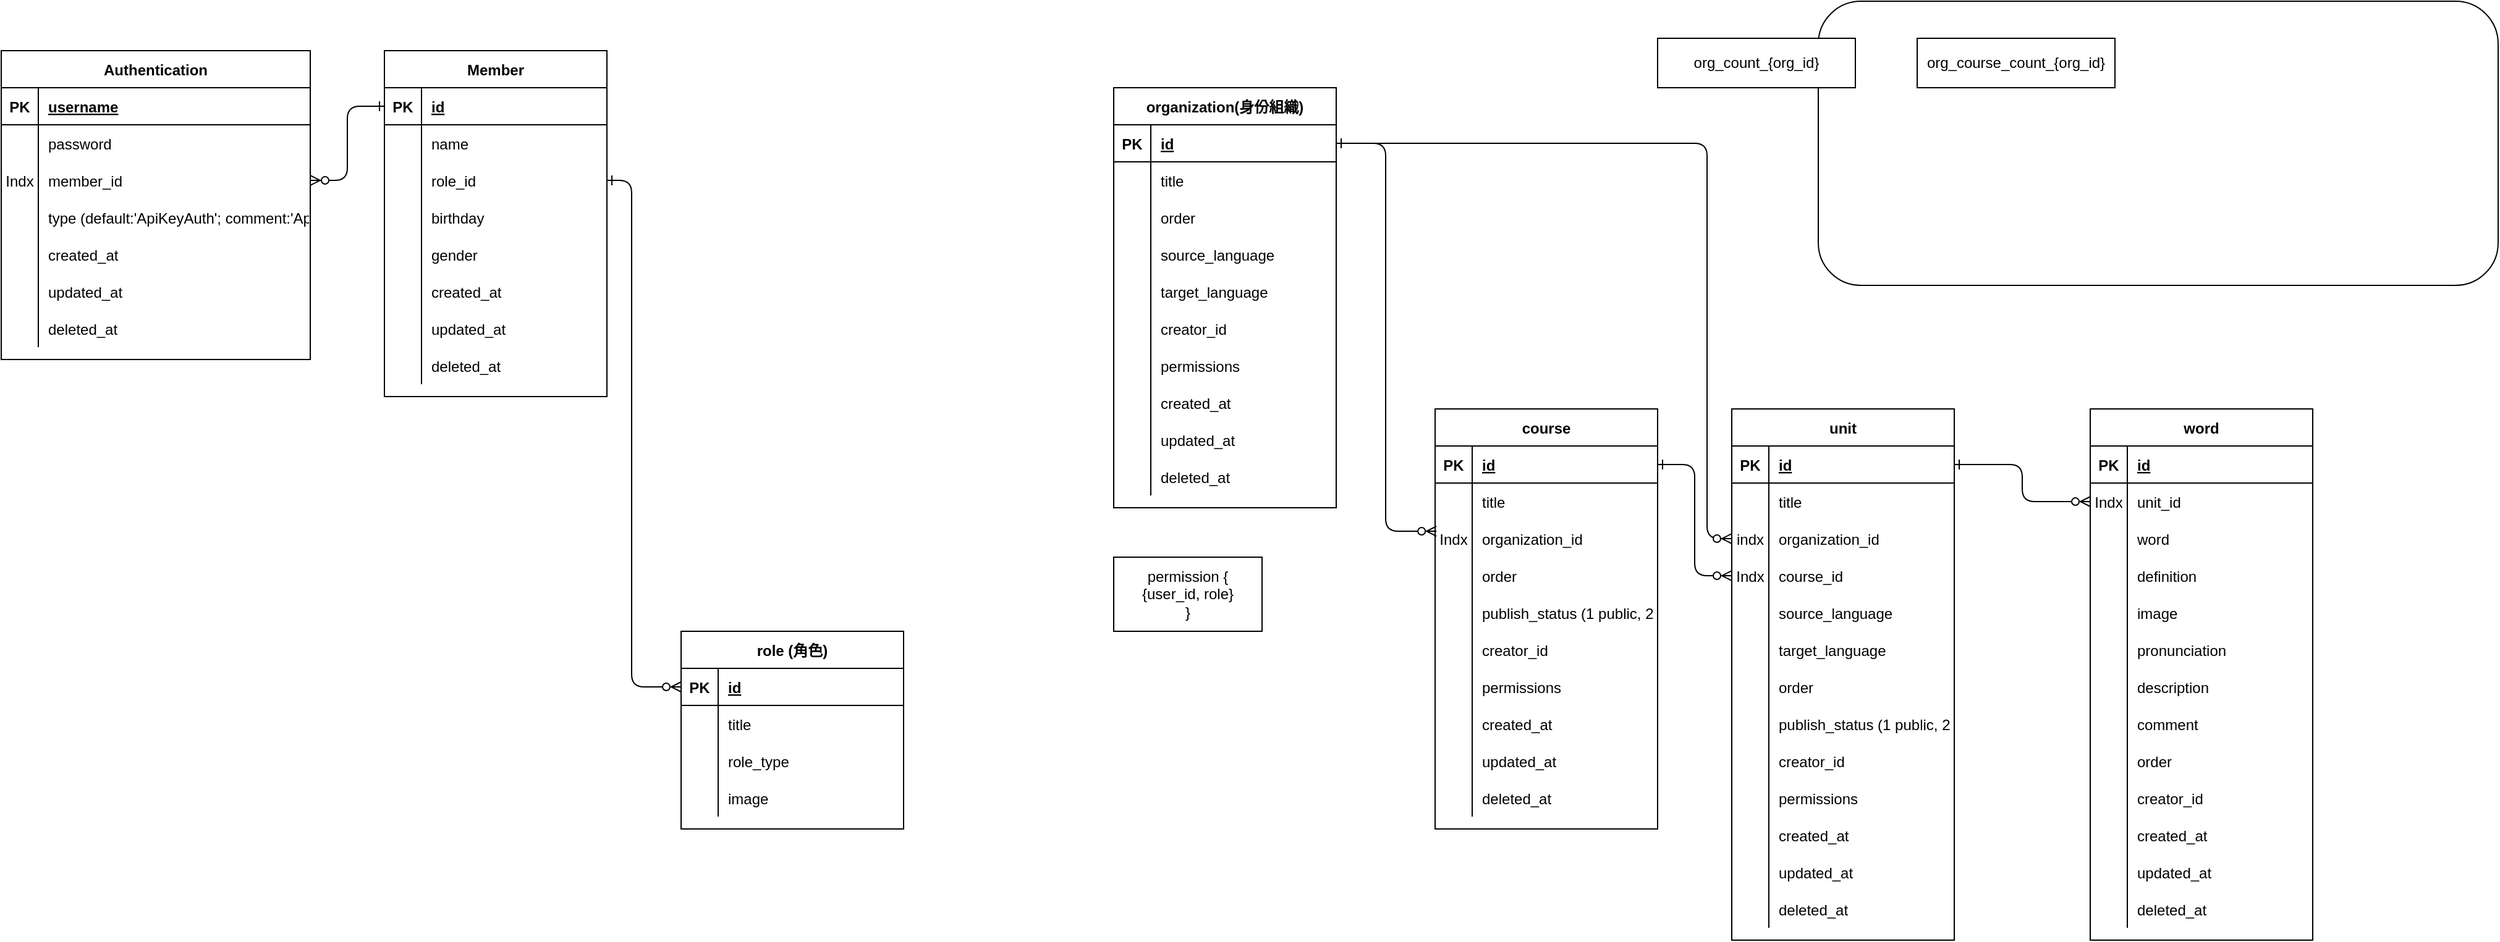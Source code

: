 <mxfile>
    <diagram id="R2lEEEUBdFMjLlhIrx00" name="Page-1">
        <mxGraphModel dx="1130" dy="802" grid="1" gridSize="10" guides="1" tooltips="1" connect="1" arrows="1" fold="1" page="1" pageScale="1" pageWidth="850" pageHeight="1100" math="0" shadow="0" extFonts="Permanent Marker^https://fonts.googleapis.com/css?family=Permanent+Marker">
            <root>
                <mxCell id="0"/>
                <mxCell id="1" parent="0"/>
                <mxCell id="56" value="" style="rounded=1;whiteSpace=wrap;html=1;" parent="1" vertex="1">
                    <mxGeometry x="1500" width="550" height="230" as="geometry"/>
                </mxCell>
                <mxCell id="C-vyLk0tnHw3VtMMgP7b-1" value="" style="edgeStyle=entityRelationEdgeStyle;endArrow=ERzeroToMany;startArrow=ERone;endFill=1;startFill=0;entryX=1;entryY=0.5;entryDx=0;entryDy=0;exitX=0;exitY=0.5;exitDx=0;exitDy=0;" parent="1" source="xzGnBg25GaX2GaYVYBUX-44" target="xzGnBg25GaX2GaYVYBUX-37" edge="1">
                    <mxGeometry width="100" height="100" relative="1" as="geometry">
                        <mxPoint x="400" y="150" as="sourcePoint"/>
                        <mxPoint x="440" y="620" as="targetPoint"/>
                    </mxGeometry>
                </mxCell>
                <mxCell id="C-vyLk0tnHw3VtMMgP7b-2" value="Authentication" style="shape=table;startSize=30;container=1;collapsible=1;childLayout=tableLayout;fixedRows=1;rowLines=0;fontStyle=1;align=center;resizeLast=1;" parent="1" vertex="1">
                    <mxGeometry x="30" y="40" width="250" height="250" as="geometry"/>
                </mxCell>
                <mxCell id="C-vyLk0tnHw3VtMMgP7b-3" value="" style="shape=partialRectangle;collapsible=0;dropTarget=0;pointerEvents=0;fillColor=none;points=[[0,0.5],[1,0.5]];portConstraint=eastwest;top=0;left=0;right=0;bottom=1;" parent="C-vyLk0tnHw3VtMMgP7b-2" vertex="1">
                    <mxGeometry y="30" width="250" height="30" as="geometry"/>
                </mxCell>
                <mxCell id="C-vyLk0tnHw3VtMMgP7b-4" value="PK" style="shape=partialRectangle;overflow=hidden;connectable=0;fillColor=none;top=0;left=0;bottom=0;right=0;fontStyle=1;" parent="C-vyLk0tnHw3VtMMgP7b-3" vertex="1">
                    <mxGeometry width="30" height="30" as="geometry">
                        <mxRectangle width="30" height="30" as="alternateBounds"/>
                    </mxGeometry>
                </mxCell>
                <mxCell id="C-vyLk0tnHw3VtMMgP7b-5" value="username" style="shape=partialRectangle;overflow=hidden;connectable=0;fillColor=none;top=0;left=0;bottom=0;right=0;align=left;spacingLeft=6;fontStyle=5;" parent="C-vyLk0tnHw3VtMMgP7b-3" vertex="1">
                    <mxGeometry x="30" width="220" height="30" as="geometry">
                        <mxRectangle width="220" height="30" as="alternateBounds"/>
                    </mxGeometry>
                </mxCell>
                <mxCell id="C-vyLk0tnHw3VtMMgP7b-6" value="" style="shape=partialRectangle;collapsible=0;dropTarget=0;pointerEvents=0;fillColor=none;points=[[0,0.5],[1,0.5]];portConstraint=eastwest;top=0;left=0;right=0;bottom=0;" parent="C-vyLk0tnHw3VtMMgP7b-2" vertex="1">
                    <mxGeometry y="60" width="250" height="30" as="geometry"/>
                </mxCell>
                <mxCell id="C-vyLk0tnHw3VtMMgP7b-7" value="" style="shape=partialRectangle;overflow=hidden;connectable=0;fillColor=none;top=0;left=0;bottom=0;right=0;" parent="C-vyLk0tnHw3VtMMgP7b-6" vertex="1">
                    <mxGeometry width="30" height="30" as="geometry">
                        <mxRectangle width="30" height="30" as="alternateBounds"/>
                    </mxGeometry>
                </mxCell>
                <mxCell id="C-vyLk0tnHw3VtMMgP7b-8" value="password" style="shape=partialRectangle;overflow=hidden;connectable=0;fillColor=none;top=0;left=0;bottom=0;right=0;align=left;spacingLeft=6;" parent="C-vyLk0tnHw3VtMMgP7b-6" vertex="1">
                    <mxGeometry x="30" width="220" height="30" as="geometry">
                        <mxRectangle width="220" height="30" as="alternateBounds"/>
                    </mxGeometry>
                </mxCell>
                <mxCell id="xzGnBg25GaX2GaYVYBUX-37" value="" style="shape=partialRectangle;collapsible=0;dropTarget=0;pointerEvents=0;fillColor=none;points=[[0,0.5],[1,0.5]];portConstraint=eastwest;top=0;left=0;right=0;bottom=0;" parent="C-vyLk0tnHw3VtMMgP7b-2" vertex="1">
                    <mxGeometry y="90" width="250" height="30" as="geometry"/>
                </mxCell>
                <mxCell id="xzGnBg25GaX2GaYVYBUX-38" value="Indx" style="shape=partialRectangle;overflow=hidden;connectable=0;fillColor=none;top=0;left=0;bottom=0;right=0;" parent="xzGnBg25GaX2GaYVYBUX-37" vertex="1">
                    <mxGeometry width="30" height="30" as="geometry">
                        <mxRectangle width="30" height="30" as="alternateBounds"/>
                    </mxGeometry>
                </mxCell>
                <mxCell id="xzGnBg25GaX2GaYVYBUX-39" value="member_id" style="shape=partialRectangle;overflow=hidden;connectable=0;fillColor=none;top=0;left=0;bottom=0;right=0;align=left;spacingLeft=6;" parent="xzGnBg25GaX2GaYVYBUX-37" vertex="1">
                    <mxGeometry x="30" width="220" height="30" as="geometry">
                        <mxRectangle width="220" height="30" as="alternateBounds"/>
                    </mxGeometry>
                </mxCell>
                <mxCell id="xzGnBg25GaX2GaYVYBUX-34" value="" style="shape=partialRectangle;collapsible=0;dropTarget=0;pointerEvents=0;fillColor=none;points=[[0,0.5],[1,0.5]];portConstraint=eastwest;top=0;left=0;right=0;bottom=0;" parent="C-vyLk0tnHw3VtMMgP7b-2" vertex="1">
                    <mxGeometry y="120" width="250" height="30" as="geometry"/>
                </mxCell>
                <mxCell id="xzGnBg25GaX2GaYVYBUX-35" value="" style="shape=partialRectangle;overflow=hidden;connectable=0;fillColor=none;top=0;left=0;bottom=0;right=0;" parent="xzGnBg25GaX2GaYVYBUX-34" vertex="1">
                    <mxGeometry width="30" height="30" as="geometry">
                        <mxRectangle width="30" height="30" as="alternateBounds"/>
                    </mxGeometry>
                </mxCell>
                <mxCell id="xzGnBg25GaX2GaYVYBUX-36" value="type (default:'ApiKeyAuth'; comment:'ApikeyAuth, AppleId, GoogleId..'&quot;)" style="shape=partialRectangle;overflow=hidden;connectable=0;fillColor=none;top=0;left=0;bottom=0;right=0;align=left;spacingLeft=6;" parent="xzGnBg25GaX2GaYVYBUX-34" vertex="1">
                    <mxGeometry x="30" width="220" height="30" as="geometry">
                        <mxRectangle width="220" height="30" as="alternateBounds"/>
                    </mxGeometry>
                </mxCell>
                <mxCell id="xzGnBg25GaX2GaYVYBUX-31" value="" style="shape=partialRectangle;collapsible=0;dropTarget=0;pointerEvents=0;fillColor=none;points=[[0,0.5],[1,0.5]];portConstraint=eastwest;top=0;left=0;right=0;bottom=0;" parent="C-vyLk0tnHw3VtMMgP7b-2" vertex="1">
                    <mxGeometry y="150" width="250" height="30" as="geometry"/>
                </mxCell>
                <mxCell id="xzGnBg25GaX2GaYVYBUX-32" value="" style="shape=partialRectangle;overflow=hidden;connectable=0;fillColor=none;top=0;left=0;bottom=0;right=0;" parent="xzGnBg25GaX2GaYVYBUX-31" vertex="1">
                    <mxGeometry width="30" height="30" as="geometry">
                        <mxRectangle width="30" height="30" as="alternateBounds"/>
                    </mxGeometry>
                </mxCell>
                <mxCell id="xzGnBg25GaX2GaYVYBUX-33" value="created_at" style="shape=partialRectangle;overflow=hidden;connectable=0;fillColor=none;top=0;left=0;bottom=0;right=0;align=left;spacingLeft=6;" parent="xzGnBg25GaX2GaYVYBUX-31" vertex="1">
                    <mxGeometry x="30" width="220" height="30" as="geometry">
                        <mxRectangle width="220" height="30" as="alternateBounds"/>
                    </mxGeometry>
                </mxCell>
                <mxCell id="xzGnBg25GaX2GaYVYBUX-40" value="" style="shape=partialRectangle;collapsible=0;dropTarget=0;pointerEvents=0;fillColor=none;points=[[0,0.5],[1,0.5]];portConstraint=eastwest;top=0;left=0;right=0;bottom=0;" parent="C-vyLk0tnHw3VtMMgP7b-2" vertex="1">
                    <mxGeometry y="180" width="250" height="30" as="geometry"/>
                </mxCell>
                <mxCell id="xzGnBg25GaX2GaYVYBUX-41" value="" style="shape=partialRectangle;overflow=hidden;connectable=0;fillColor=none;top=0;left=0;bottom=0;right=0;" parent="xzGnBg25GaX2GaYVYBUX-40" vertex="1">
                    <mxGeometry width="30" height="30" as="geometry">
                        <mxRectangle width="30" height="30" as="alternateBounds"/>
                    </mxGeometry>
                </mxCell>
                <mxCell id="xzGnBg25GaX2GaYVYBUX-42" value="updated_at" style="shape=partialRectangle;overflow=hidden;connectable=0;fillColor=none;top=0;left=0;bottom=0;right=0;align=left;spacingLeft=6;" parent="xzGnBg25GaX2GaYVYBUX-40" vertex="1">
                    <mxGeometry x="30" width="220" height="30" as="geometry">
                        <mxRectangle width="220" height="30" as="alternateBounds"/>
                    </mxGeometry>
                </mxCell>
                <mxCell id="C-vyLk0tnHw3VtMMgP7b-9" value="" style="shape=partialRectangle;collapsible=0;dropTarget=0;pointerEvents=0;fillColor=none;points=[[0,0.5],[1,0.5]];portConstraint=eastwest;top=0;left=0;right=0;bottom=0;" parent="C-vyLk0tnHw3VtMMgP7b-2" vertex="1">
                    <mxGeometry y="210" width="250" height="30" as="geometry"/>
                </mxCell>
                <mxCell id="C-vyLk0tnHw3VtMMgP7b-10" value="" style="shape=partialRectangle;overflow=hidden;connectable=0;fillColor=none;top=0;left=0;bottom=0;right=0;" parent="C-vyLk0tnHw3VtMMgP7b-9" vertex="1">
                    <mxGeometry width="30" height="30" as="geometry">
                        <mxRectangle width="30" height="30" as="alternateBounds"/>
                    </mxGeometry>
                </mxCell>
                <mxCell id="C-vyLk0tnHw3VtMMgP7b-11" value="deleted_at" style="shape=partialRectangle;overflow=hidden;connectable=0;fillColor=none;top=0;left=0;bottom=0;right=0;align=left;spacingLeft=6;" parent="C-vyLk0tnHw3VtMMgP7b-9" vertex="1">
                    <mxGeometry x="30" width="220" height="30" as="geometry">
                        <mxRectangle width="220" height="30" as="alternateBounds"/>
                    </mxGeometry>
                </mxCell>
                <mxCell id="xzGnBg25GaX2GaYVYBUX-43" value="Member" style="shape=table;startSize=30;container=1;collapsible=1;childLayout=tableLayout;fixedRows=1;rowLines=0;fontStyle=1;align=center;resizeLast=1;" parent="1" vertex="1">
                    <mxGeometry x="340" y="40" width="180" height="280" as="geometry"/>
                </mxCell>
                <mxCell id="xzGnBg25GaX2GaYVYBUX-44" value="" style="shape=partialRectangle;collapsible=0;dropTarget=0;pointerEvents=0;fillColor=none;top=0;left=0;bottom=1;right=0;points=[[0,0.5],[1,0.5]];portConstraint=eastwest;" parent="xzGnBg25GaX2GaYVYBUX-43" vertex="1">
                    <mxGeometry y="30" width="180" height="30" as="geometry"/>
                </mxCell>
                <mxCell id="xzGnBg25GaX2GaYVYBUX-45" value="PK" style="shape=partialRectangle;connectable=0;fillColor=none;top=0;left=0;bottom=0;right=0;fontStyle=1;overflow=hidden;" parent="xzGnBg25GaX2GaYVYBUX-44" vertex="1">
                    <mxGeometry width="30" height="30" as="geometry"/>
                </mxCell>
                <mxCell id="xzGnBg25GaX2GaYVYBUX-46" value="id" style="shape=partialRectangle;connectable=0;fillColor=none;top=0;left=0;bottom=0;right=0;align=left;spacingLeft=6;fontStyle=5;overflow=hidden;" parent="xzGnBg25GaX2GaYVYBUX-44" vertex="1">
                    <mxGeometry x="30" width="150" height="30" as="geometry"/>
                </mxCell>
                <mxCell id="xzGnBg25GaX2GaYVYBUX-47" value="" style="shape=partialRectangle;collapsible=0;dropTarget=0;pointerEvents=0;fillColor=none;top=0;left=0;bottom=0;right=0;points=[[0,0.5],[1,0.5]];portConstraint=eastwest;" parent="xzGnBg25GaX2GaYVYBUX-43" vertex="1">
                    <mxGeometry y="60" width="180" height="30" as="geometry"/>
                </mxCell>
                <mxCell id="xzGnBg25GaX2GaYVYBUX-48" value="" style="shape=partialRectangle;connectable=0;fillColor=none;top=0;left=0;bottom=0;right=0;editable=1;overflow=hidden;" parent="xzGnBg25GaX2GaYVYBUX-47" vertex="1">
                    <mxGeometry width="30" height="30" as="geometry"/>
                </mxCell>
                <mxCell id="xzGnBg25GaX2GaYVYBUX-49" value="name" style="shape=partialRectangle;connectable=0;fillColor=none;top=0;left=0;bottom=0;right=0;align=left;spacingLeft=6;overflow=hidden;" parent="xzGnBg25GaX2GaYVYBUX-47" vertex="1">
                    <mxGeometry x="30" width="150" height="30" as="geometry"/>
                </mxCell>
                <mxCell id="xzGnBg25GaX2GaYVYBUX-265" value="" style="shape=partialRectangle;collapsible=0;dropTarget=0;pointerEvents=0;fillColor=none;top=0;left=0;bottom=0;right=0;points=[[0,0.5],[1,0.5]];portConstraint=eastwest;" parent="xzGnBg25GaX2GaYVYBUX-43" vertex="1">
                    <mxGeometry y="90" width="180" height="30" as="geometry"/>
                </mxCell>
                <mxCell id="xzGnBg25GaX2GaYVYBUX-266" value="" style="shape=partialRectangle;connectable=0;fillColor=none;top=0;left=0;bottom=0;right=0;editable=1;overflow=hidden;" parent="xzGnBg25GaX2GaYVYBUX-265" vertex="1">
                    <mxGeometry width="30" height="30" as="geometry"/>
                </mxCell>
                <mxCell id="xzGnBg25GaX2GaYVYBUX-267" value="role_id" style="shape=partialRectangle;connectable=0;fillColor=none;top=0;left=0;bottom=0;right=0;align=left;spacingLeft=6;overflow=hidden;" parent="xzGnBg25GaX2GaYVYBUX-265" vertex="1">
                    <mxGeometry x="30" width="150" height="30" as="geometry"/>
                </mxCell>
                <mxCell id="xzGnBg25GaX2GaYVYBUX-50" value="" style="shape=partialRectangle;collapsible=0;dropTarget=0;pointerEvents=0;fillColor=none;top=0;left=0;bottom=0;right=0;points=[[0,0.5],[1,0.5]];portConstraint=eastwest;" parent="xzGnBg25GaX2GaYVYBUX-43" vertex="1">
                    <mxGeometry y="120" width="180" height="30" as="geometry"/>
                </mxCell>
                <mxCell id="xzGnBg25GaX2GaYVYBUX-51" value="" style="shape=partialRectangle;connectable=0;fillColor=none;top=0;left=0;bottom=0;right=0;editable=1;overflow=hidden;" parent="xzGnBg25GaX2GaYVYBUX-50" vertex="1">
                    <mxGeometry width="30" height="30" as="geometry"/>
                </mxCell>
                <mxCell id="xzGnBg25GaX2GaYVYBUX-52" value="birthday" style="shape=partialRectangle;connectable=0;fillColor=none;top=0;left=0;bottom=0;right=0;align=left;spacingLeft=6;overflow=hidden;" parent="xzGnBg25GaX2GaYVYBUX-50" vertex="1">
                    <mxGeometry x="30" width="150" height="30" as="geometry"/>
                </mxCell>
                <mxCell id="xzGnBg25GaX2GaYVYBUX-68" value="" style="shape=partialRectangle;collapsible=0;dropTarget=0;pointerEvents=0;fillColor=none;top=0;left=0;bottom=0;right=0;points=[[0,0.5],[1,0.5]];portConstraint=eastwest;" parent="xzGnBg25GaX2GaYVYBUX-43" vertex="1">
                    <mxGeometry y="150" width="180" height="30" as="geometry"/>
                </mxCell>
                <mxCell id="xzGnBg25GaX2GaYVYBUX-69" value="" style="shape=partialRectangle;connectable=0;fillColor=none;top=0;left=0;bottom=0;right=0;editable=1;overflow=hidden;" parent="xzGnBg25GaX2GaYVYBUX-68" vertex="1">
                    <mxGeometry width="30" height="30" as="geometry"/>
                </mxCell>
                <mxCell id="xzGnBg25GaX2GaYVYBUX-70" value="gender" style="shape=partialRectangle;connectable=0;fillColor=none;top=0;left=0;bottom=0;right=0;align=left;spacingLeft=6;overflow=hidden;" parent="xzGnBg25GaX2GaYVYBUX-68" vertex="1">
                    <mxGeometry x="30" width="150" height="30" as="geometry"/>
                </mxCell>
                <mxCell id="xzGnBg25GaX2GaYVYBUX-65" value="" style="shape=partialRectangle;collapsible=0;dropTarget=0;pointerEvents=0;fillColor=none;top=0;left=0;bottom=0;right=0;points=[[0,0.5],[1,0.5]];portConstraint=eastwest;" parent="xzGnBg25GaX2GaYVYBUX-43" vertex="1">
                    <mxGeometry y="180" width="180" height="30" as="geometry"/>
                </mxCell>
                <mxCell id="xzGnBg25GaX2GaYVYBUX-66" value="" style="shape=partialRectangle;connectable=0;fillColor=none;top=0;left=0;bottom=0;right=0;editable=1;overflow=hidden;" parent="xzGnBg25GaX2GaYVYBUX-65" vertex="1">
                    <mxGeometry width="30" height="30" as="geometry"/>
                </mxCell>
                <mxCell id="xzGnBg25GaX2GaYVYBUX-67" value="created_at" style="shape=partialRectangle;connectable=0;fillColor=none;top=0;left=0;bottom=0;right=0;align=left;spacingLeft=6;overflow=hidden;" parent="xzGnBg25GaX2GaYVYBUX-65" vertex="1">
                    <mxGeometry x="30" width="150" height="30" as="geometry"/>
                </mxCell>
                <mxCell id="xzGnBg25GaX2GaYVYBUX-62" value="" style="shape=partialRectangle;collapsible=0;dropTarget=0;pointerEvents=0;fillColor=none;top=0;left=0;bottom=0;right=0;points=[[0,0.5],[1,0.5]];portConstraint=eastwest;" parent="xzGnBg25GaX2GaYVYBUX-43" vertex="1">
                    <mxGeometry y="210" width="180" height="30" as="geometry"/>
                </mxCell>
                <mxCell id="xzGnBg25GaX2GaYVYBUX-63" value="" style="shape=partialRectangle;connectable=0;fillColor=none;top=0;left=0;bottom=0;right=0;editable=1;overflow=hidden;" parent="xzGnBg25GaX2GaYVYBUX-62" vertex="1">
                    <mxGeometry width="30" height="30" as="geometry"/>
                </mxCell>
                <mxCell id="xzGnBg25GaX2GaYVYBUX-64" value="updated_at" style="shape=partialRectangle;connectable=0;fillColor=none;top=0;left=0;bottom=0;right=0;align=left;spacingLeft=6;overflow=hidden;" parent="xzGnBg25GaX2GaYVYBUX-62" vertex="1">
                    <mxGeometry x="30" width="150" height="30" as="geometry"/>
                </mxCell>
                <mxCell id="xzGnBg25GaX2GaYVYBUX-59" value="" style="shape=partialRectangle;collapsible=0;dropTarget=0;pointerEvents=0;fillColor=none;top=0;left=0;bottom=0;right=0;points=[[0,0.5],[1,0.5]];portConstraint=eastwest;" parent="xzGnBg25GaX2GaYVYBUX-43" vertex="1">
                    <mxGeometry y="240" width="180" height="30" as="geometry"/>
                </mxCell>
                <mxCell id="xzGnBg25GaX2GaYVYBUX-60" value="" style="shape=partialRectangle;connectable=0;fillColor=none;top=0;left=0;bottom=0;right=0;editable=1;overflow=hidden;" parent="xzGnBg25GaX2GaYVYBUX-59" vertex="1">
                    <mxGeometry width="30" height="30" as="geometry"/>
                </mxCell>
                <mxCell id="xzGnBg25GaX2GaYVYBUX-61" value="deleted_at" style="shape=partialRectangle;connectable=0;fillColor=none;top=0;left=0;bottom=0;right=0;align=left;spacingLeft=6;overflow=hidden;" parent="xzGnBg25GaX2GaYVYBUX-59" vertex="1">
                    <mxGeometry x="30" width="150" height="30" as="geometry"/>
                </mxCell>
                <mxCell id="xzGnBg25GaX2GaYVYBUX-71" value="organization(身份組織)" style="shape=table;startSize=30;container=1;collapsible=1;childLayout=tableLayout;fixedRows=1;rowLines=0;fontStyle=1;align=center;resizeLast=1;" parent="1" vertex="1">
                    <mxGeometry x="930" y="70" width="180" height="340" as="geometry"/>
                </mxCell>
                <mxCell id="xzGnBg25GaX2GaYVYBUX-72" value="" style="shape=partialRectangle;collapsible=0;dropTarget=0;pointerEvents=0;fillColor=none;top=0;left=0;bottom=1;right=0;points=[[0,0.5],[1,0.5]];portConstraint=eastwest;" parent="xzGnBg25GaX2GaYVYBUX-71" vertex="1">
                    <mxGeometry y="30" width="180" height="30" as="geometry"/>
                </mxCell>
                <mxCell id="xzGnBg25GaX2GaYVYBUX-73" value="PK" style="shape=partialRectangle;connectable=0;fillColor=none;top=0;left=0;bottom=0;right=0;fontStyle=1;overflow=hidden;" parent="xzGnBg25GaX2GaYVYBUX-72" vertex="1">
                    <mxGeometry width="30" height="30" as="geometry">
                        <mxRectangle width="30" height="30" as="alternateBounds"/>
                    </mxGeometry>
                </mxCell>
                <mxCell id="xzGnBg25GaX2GaYVYBUX-74" value="id" style="shape=partialRectangle;connectable=0;fillColor=none;top=0;left=0;bottom=0;right=0;align=left;spacingLeft=6;fontStyle=5;overflow=hidden;" parent="xzGnBg25GaX2GaYVYBUX-72" vertex="1">
                    <mxGeometry x="30" width="150" height="30" as="geometry">
                        <mxRectangle width="150" height="30" as="alternateBounds"/>
                    </mxGeometry>
                </mxCell>
                <mxCell id="xzGnBg25GaX2GaYVYBUX-75" value="" style="shape=partialRectangle;collapsible=0;dropTarget=0;pointerEvents=0;fillColor=none;top=0;left=0;bottom=0;right=0;points=[[0,0.5],[1,0.5]];portConstraint=eastwest;" parent="xzGnBg25GaX2GaYVYBUX-71" vertex="1">
                    <mxGeometry y="60" width="180" height="30" as="geometry"/>
                </mxCell>
                <mxCell id="xzGnBg25GaX2GaYVYBUX-76" value="" style="shape=partialRectangle;connectable=0;fillColor=none;top=0;left=0;bottom=0;right=0;editable=1;overflow=hidden;" parent="xzGnBg25GaX2GaYVYBUX-75" vertex="1">
                    <mxGeometry width="30" height="30" as="geometry">
                        <mxRectangle width="30" height="30" as="alternateBounds"/>
                    </mxGeometry>
                </mxCell>
                <mxCell id="xzGnBg25GaX2GaYVYBUX-77" value="title" style="shape=partialRectangle;connectable=0;fillColor=none;top=0;left=0;bottom=0;right=0;align=left;spacingLeft=6;overflow=hidden;" parent="xzGnBg25GaX2GaYVYBUX-75" vertex="1">
                    <mxGeometry x="30" width="150" height="30" as="geometry">
                        <mxRectangle width="150" height="30" as="alternateBounds"/>
                    </mxGeometry>
                </mxCell>
                <mxCell id="xzGnBg25GaX2GaYVYBUX-78" value="" style="shape=partialRectangle;collapsible=0;dropTarget=0;pointerEvents=0;fillColor=none;top=0;left=0;bottom=0;right=0;points=[[0,0.5],[1,0.5]];portConstraint=eastwest;" parent="xzGnBg25GaX2GaYVYBUX-71" vertex="1">
                    <mxGeometry y="90" width="180" height="30" as="geometry"/>
                </mxCell>
                <mxCell id="xzGnBg25GaX2GaYVYBUX-79" value="" style="shape=partialRectangle;connectable=0;fillColor=none;top=0;left=0;bottom=0;right=0;editable=1;overflow=hidden;" parent="xzGnBg25GaX2GaYVYBUX-78" vertex="1">
                    <mxGeometry width="30" height="30" as="geometry">
                        <mxRectangle width="30" height="30" as="alternateBounds"/>
                    </mxGeometry>
                </mxCell>
                <mxCell id="xzGnBg25GaX2GaYVYBUX-80" value="order" style="shape=partialRectangle;connectable=0;fillColor=none;top=0;left=0;bottom=0;right=0;align=left;spacingLeft=6;overflow=hidden;" parent="xzGnBg25GaX2GaYVYBUX-78" vertex="1">
                    <mxGeometry x="30" width="150" height="30" as="geometry">
                        <mxRectangle width="150" height="30" as="alternateBounds"/>
                    </mxGeometry>
                </mxCell>
                <mxCell id="xzGnBg25GaX2GaYVYBUX-259" value="" style="shape=partialRectangle;collapsible=0;dropTarget=0;pointerEvents=0;fillColor=none;top=0;left=0;bottom=0;right=0;points=[[0,0.5],[1,0.5]];portConstraint=eastwest;" parent="xzGnBg25GaX2GaYVYBUX-71" vertex="1">
                    <mxGeometry y="120" width="180" height="30" as="geometry"/>
                </mxCell>
                <mxCell id="xzGnBg25GaX2GaYVYBUX-260" value="" style="shape=partialRectangle;connectable=0;fillColor=none;top=0;left=0;bottom=0;right=0;editable=1;overflow=hidden;" parent="xzGnBg25GaX2GaYVYBUX-259" vertex="1">
                    <mxGeometry width="30" height="30" as="geometry">
                        <mxRectangle width="30" height="30" as="alternateBounds"/>
                    </mxGeometry>
                </mxCell>
                <mxCell id="xzGnBg25GaX2GaYVYBUX-261" value="source_language" style="shape=partialRectangle;connectable=0;fillColor=none;top=0;left=0;bottom=0;right=0;align=left;spacingLeft=6;overflow=hidden;" parent="xzGnBg25GaX2GaYVYBUX-259" vertex="1">
                    <mxGeometry x="30" width="150" height="30" as="geometry">
                        <mxRectangle width="150" height="30" as="alternateBounds"/>
                    </mxGeometry>
                </mxCell>
                <mxCell id="xzGnBg25GaX2GaYVYBUX-262" value="" style="shape=partialRectangle;collapsible=0;dropTarget=0;pointerEvents=0;fillColor=none;top=0;left=0;bottom=0;right=0;points=[[0,0.5],[1,0.5]];portConstraint=eastwest;" parent="xzGnBg25GaX2GaYVYBUX-71" vertex="1">
                    <mxGeometry y="150" width="180" height="30" as="geometry"/>
                </mxCell>
                <mxCell id="xzGnBg25GaX2GaYVYBUX-263" value="" style="shape=partialRectangle;connectable=0;fillColor=none;top=0;left=0;bottom=0;right=0;editable=1;overflow=hidden;" parent="xzGnBg25GaX2GaYVYBUX-262" vertex="1">
                    <mxGeometry width="30" height="30" as="geometry">
                        <mxRectangle width="30" height="30" as="alternateBounds"/>
                    </mxGeometry>
                </mxCell>
                <mxCell id="xzGnBg25GaX2GaYVYBUX-264" value="target_language" style="shape=partialRectangle;connectable=0;fillColor=none;top=0;left=0;bottom=0;right=0;align=left;spacingLeft=6;overflow=hidden;" parent="xzGnBg25GaX2GaYVYBUX-262" vertex="1">
                    <mxGeometry x="30" width="150" height="30" as="geometry">
                        <mxRectangle width="150" height="30" as="alternateBounds"/>
                    </mxGeometry>
                </mxCell>
                <mxCell id="91" value="" style="shape=partialRectangle;collapsible=0;dropTarget=0;pointerEvents=0;fillColor=none;top=0;left=0;bottom=0;right=0;points=[[0,0.5],[1,0.5]];portConstraint=eastwest;" parent="xzGnBg25GaX2GaYVYBUX-71" vertex="1">
                    <mxGeometry y="180" width="180" height="30" as="geometry"/>
                </mxCell>
                <mxCell id="92" value="" style="shape=partialRectangle;connectable=0;fillColor=none;top=0;left=0;bottom=0;right=0;editable=1;overflow=hidden;" parent="91" vertex="1">
                    <mxGeometry width="30" height="30" as="geometry">
                        <mxRectangle width="30" height="30" as="alternateBounds"/>
                    </mxGeometry>
                </mxCell>
                <mxCell id="93" value="creator_id" style="shape=partialRectangle;connectable=0;fillColor=none;top=0;left=0;bottom=0;right=0;align=left;spacingLeft=6;overflow=hidden;" parent="91" vertex="1">
                    <mxGeometry x="30" width="150" height="30" as="geometry">
                        <mxRectangle width="150" height="30" as="alternateBounds"/>
                    </mxGeometry>
                </mxCell>
                <mxCell id="94" value="" style="shape=partialRectangle;collapsible=0;dropTarget=0;pointerEvents=0;fillColor=none;top=0;left=0;bottom=0;right=0;points=[[0,0.5],[1,0.5]];portConstraint=eastwest;" parent="xzGnBg25GaX2GaYVYBUX-71" vertex="1">
                    <mxGeometry y="210" width="180" height="30" as="geometry"/>
                </mxCell>
                <mxCell id="95" value="" style="shape=partialRectangle;connectable=0;fillColor=none;top=0;left=0;bottom=0;right=0;editable=1;overflow=hidden;" parent="94" vertex="1">
                    <mxGeometry width="30" height="30" as="geometry">
                        <mxRectangle width="30" height="30" as="alternateBounds"/>
                    </mxGeometry>
                </mxCell>
                <mxCell id="96" value="permissions" style="shape=partialRectangle;connectable=0;fillColor=none;top=0;left=0;bottom=0;right=0;align=left;spacingLeft=6;overflow=hidden;" parent="94" vertex="1">
                    <mxGeometry x="30" width="150" height="30" as="geometry">
                        <mxRectangle width="150" height="30" as="alternateBounds"/>
                    </mxGeometry>
                </mxCell>
                <mxCell id="xzGnBg25GaX2GaYVYBUX-84" value="" style="shape=partialRectangle;collapsible=0;dropTarget=0;pointerEvents=0;fillColor=none;top=0;left=0;bottom=0;right=0;points=[[0,0.5],[1,0.5]];portConstraint=eastwest;" parent="xzGnBg25GaX2GaYVYBUX-71" vertex="1">
                    <mxGeometry y="240" width="180" height="30" as="geometry"/>
                </mxCell>
                <mxCell id="xzGnBg25GaX2GaYVYBUX-85" value="" style="shape=partialRectangle;connectable=0;fillColor=none;top=0;left=0;bottom=0;right=0;editable=1;overflow=hidden;" parent="xzGnBg25GaX2GaYVYBUX-84" vertex="1">
                    <mxGeometry width="30" height="30" as="geometry">
                        <mxRectangle width="30" height="30" as="alternateBounds"/>
                    </mxGeometry>
                </mxCell>
                <mxCell id="xzGnBg25GaX2GaYVYBUX-86" value="created_at" style="shape=partialRectangle;connectable=0;fillColor=none;top=0;left=0;bottom=0;right=0;align=left;spacingLeft=6;overflow=hidden;" parent="xzGnBg25GaX2GaYVYBUX-84" vertex="1">
                    <mxGeometry x="30" width="150" height="30" as="geometry">
                        <mxRectangle width="150" height="30" as="alternateBounds"/>
                    </mxGeometry>
                </mxCell>
                <mxCell id="xzGnBg25GaX2GaYVYBUX-93" value="" style="shape=partialRectangle;collapsible=0;dropTarget=0;pointerEvents=0;fillColor=none;top=0;left=0;bottom=0;right=0;points=[[0,0.5],[1,0.5]];portConstraint=eastwest;" parent="xzGnBg25GaX2GaYVYBUX-71" vertex="1">
                    <mxGeometry y="270" width="180" height="30" as="geometry"/>
                </mxCell>
                <mxCell id="xzGnBg25GaX2GaYVYBUX-94" value="" style="shape=partialRectangle;connectable=0;fillColor=none;top=0;left=0;bottom=0;right=0;editable=1;overflow=hidden;" parent="xzGnBg25GaX2GaYVYBUX-93" vertex="1">
                    <mxGeometry width="30" height="30" as="geometry">
                        <mxRectangle width="30" height="30" as="alternateBounds"/>
                    </mxGeometry>
                </mxCell>
                <mxCell id="xzGnBg25GaX2GaYVYBUX-95" value="updated_at" style="shape=partialRectangle;connectable=0;fillColor=none;top=0;left=0;bottom=0;right=0;align=left;spacingLeft=6;overflow=hidden;" parent="xzGnBg25GaX2GaYVYBUX-93" vertex="1">
                    <mxGeometry x="30" width="150" height="30" as="geometry">
                        <mxRectangle width="150" height="30" as="alternateBounds"/>
                    </mxGeometry>
                </mxCell>
                <mxCell id="xzGnBg25GaX2GaYVYBUX-81" value="" style="shape=partialRectangle;collapsible=0;dropTarget=0;pointerEvents=0;fillColor=none;top=0;left=0;bottom=0;right=0;points=[[0,0.5],[1,0.5]];portConstraint=eastwest;" parent="xzGnBg25GaX2GaYVYBUX-71" vertex="1">
                    <mxGeometry y="300" width="180" height="30" as="geometry"/>
                </mxCell>
                <mxCell id="xzGnBg25GaX2GaYVYBUX-82" value="" style="shape=partialRectangle;connectable=0;fillColor=none;top=0;left=0;bottom=0;right=0;editable=1;overflow=hidden;" parent="xzGnBg25GaX2GaYVYBUX-81" vertex="1">
                    <mxGeometry width="30" height="30" as="geometry">
                        <mxRectangle width="30" height="30" as="alternateBounds"/>
                    </mxGeometry>
                </mxCell>
                <mxCell id="xzGnBg25GaX2GaYVYBUX-83" value="deleted_at" style="shape=partialRectangle;connectable=0;fillColor=none;top=0;left=0;bottom=0;right=0;align=left;spacingLeft=6;overflow=hidden;" parent="xzGnBg25GaX2GaYVYBUX-81" vertex="1">
                    <mxGeometry x="30" width="150" height="30" as="geometry">
                        <mxRectangle width="150" height="30" as="alternateBounds"/>
                    </mxGeometry>
                </mxCell>
                <mxCell id="xzGnBg25GaX2GaYVYBUX-96" value="course" style="shape=table;startSize=30;container=1;collapsible=1;childLayout=tableLayout;fixedRows=1;rowLines=0;fontStyle=1;align=center;resizeLast=1;" parent="1" vertex="1">
                    <mxGeometry x="1190" y="330" width="180" height="340" as="geometry"/>
                </mxCell>
                <mxCell id="xzGnBg25GaX2GaYVYBUX-97" value="" style="shape=partialRectangle;collapsible=0;dropTarget=0;pointerEvents=0;fillColor=none;top=0;left=0;bottom=1;right=0;points=[[0,0.5],[1,0.5]];portConstraint=eastwest;" parent="xzGnBg25GaX2GaYVYBUX-96" vertex="1">
                    <mxGeometry y="30" width="180" height="30" as="geometry"/>
                </mxCell>
                <mxCell id="xzGnBg25GaX2GaYVYBUX-98" value="PK" style="shape=partialRectangle;connectable=0;fillColor=none;top=0;left=0;bottom=0;right=0;fontStyle=1;overflow=hidden;" parent="xzGnBg25GaX2GaYVYBUX-97" vertex="1">
                    <mxGeometry width="30" height="30" as="geometry">
                        <mxRectangle width="30" height="30" as="alternateBounds"/>
                    </mxGeometry>
                </mxCell>
                <mxCell id="xzGnBg25GaX2GaYVYBUX-99" value="id" style="shape=partialRectangle;connectable=0;fillColor=none;top=0;left=0;bottom=0;right=0;align=left;spacingLeft=6;fontStyle=5;overflow=hidden;" parent="xzGnBg25GaX2GaYVYBUX-97" vertex="1">
                    <mxGeometry x="30" width="150" height="30" as="geometry">
                        <mxRectangle width="150" height="30" as="alternateBounds"/>
                    </mxGeometry>
                </mxCell>
                <mxCell id="xzGnBg25GaX2GaYVYBUX-100" value="" style="shape=partialRectangle;collapsible=0;dropTarget=0;pointerEvents=0;fillColor=none;top=0;left=0;bottom=0;right=0;points=[[0,0.5],[1,0.5]];portConstraint=eastwest;" parent="xzGnBg25GaX2GaYVYBUX-96" vertex="1">
                    <mxGeometry y="60" width="180" height="30" as="geometry"/>
                </mxCell>
                <mxCell id="xzGnBg25GaX2GaYVYBUX-101" value="" style="shape=partialRectangle;connectable=0;fillColor=none;top=0;left=0;bottom=0;right=0;editable=1;overflow=hidden;" parent="xzGnBg25GaX2GaYVYBUX-100" vertex="1">
                    <mxGeometry width="30" height="30" as="geometry">
                        <mxRectangle width="30" height="30" as="alternateBounds"/>
                    </mxGeometry>
                </mxCell>
                <mxCell id="xzGnBg25GaX2GaYVYBUX-102" value="title" style="shape=partialRectangle;connectable=0;fillColor=none;top=0;left=0;bottom=0;right=0;align=left;spacingLeft=6;overflow=hidden;" parent="xzGnBg25GaX2GaYVYBUX-100" vertex="1">
                    <mxGeometry x="30" width="150" height="30" as="geometry">
                        <mxRectangle width="150" height="30" as="alternateBounds"/>
                    </mxGeometry>
                </mxCell>
                <mxCell id="xzGnBg25GaX2GaYVYBUX-121" value="" style="shape=partialRectangle;collapsible=0;dropTarget=0;pointerEvents=0;fillColor=none;top=0;left=0;bottom=0;right=0;points=[[0,0.5],[1,0.5]];portConstraint=eastwest;" parent="xzGnBg25GaX2GaYVYBUX-96" vertex="1">
                    <mxGeometry y="90" width="180" height="30" as="geometry"/>
                </mxCell>
                <mxCell id="xzGnBg25GaX2GaYVYBUX-122" value="Indx" style="shape=partialRectangle;connectable=0;fillColor=none;top=0;left=0;bottom=0;right=0;editable=1;overflow=hidden;" parent="xzGnBg25GaX2GaYVYBUX-121" vertex="1">
                    <mxGeometry width="30" height="30" as="geometry">
                        <mxRectangle width="30" height="30" as="alternateBounds"/>
                    </mxGeometry>
                </mxCell>
                <mxCell id="xzGnBg25GaX2GaYVYBUX-123" value="organization_id" style="shape=partialRectangle;connectable=0;fillColor=none;top=0;left=0;bottom=0;right=0;align=left;spacingLeft=6;overflow=hidden;" parent="xzGnBg25GaX2GaYVYBUX-121" vertex="1">
                    <mxGeometry x="30" width="150" height="30" as="geometry">
                        <mxRectangle width="150" height="30" as="alternateBounds"/>
                    </mxGeometry>
                </mxCell>
                <mxCell id="xzGnBg25GaX2GaYVYBUX-103" value="" style="shape=partialRectangle;collapsible=0;dropTarget=0;pointerEvents=0;fillColor=none;top=0;left=0;bottom=0;right=0;points=[[0,0.5],[1,0.5]];portConstraint=eastwest;" parent="xzGnBg25GaX2GaYVYBUX-96" vertex="1">
                    <mxGeometry y="120" width="180" height="30" as="geometry"/>
                </mxCell>
                <mxCell id="xzGnBg25GaX2GaYVYBUX-104" value="" style="shape=partialRectangle;connectable=0;fillColor=none;top=0;left=0;bottom=0;right=0;editable=1;overflow=hidden;" parent="xzGnBg25GaX2GaYVYBUX-103" vertex="1">
                    <mxGeometry width="30" height="30" as="geometry">
                        <mxRectangle width="30" height="30" as="alternateBounds"/>
                    </mxGeometry>
                </mxCell>
                <mxCell id="xzGnBg25GaX2GaYVYBUX-105" value="order" style="shape=partialRectangle;connectable=0;fillColor=none;top=0;left=0;bottom=0;right=0;align=left;spacingLeft=6;overflow=hidden;" parent="xzGnBg25GaX2GaYVYBUX-103" vertex="1">
                    <mxGeometry x="30" width="150" height="30" as="geometry">
                        <mxRectangle width="150" height="30" as="alternateBounds"/>
                    </mxGeometry>
                </mxCell>
                <mxCell id="xzGnBg25GaX2GaYVYBUX-182" value="" style="shape=partialRectangle;collapsible=0;dropTarget=0;pointerEvents=0;fillColor=none;top=0;left=0;bottom=0;right=0;points=[[0,0.5],[1,0.5]];portConstraint=eastwest;" parent="xzGnBg25GaX2GaYVYBUX-96" vertex="1">
                    <mxGeometry y="150" width="180" height="30" as="geometry"/>
                </mxCell>
                <mxCell id="xzGnBg25GaX2GaYVYBUX-183" value="" style="shape=partialRectangle;connectable=0;fillColor=none;top=0;left=0;bottom=0;right=0;editable=1;overflow=hidden;" parent="xzGnBg25GaX2GaYVYBUX-182" vertex="1">
                    <mxGeometry width="30" height="30" as="geometry">
                        <mxRectangle width="30" height="30" as="alternateBounds"/>
                    </mxGeometry>
                </mxCell>
                <mxCell id="xzGnBg25GaX2GaYVYBUX-184" value="publish_status (1 public, 2 member_public, 3 draft)" style="shape=partialRectangle;connectable=0;fillColor=none;top=0;left=0;bottom=0;right=0;align=left;spacingLeft=6;overflow=hidden;" parent="xzGnBg25GaX2GaYVYBUX-182" vertex="1">
                    <mxGeometry x="30" width="150" height="30" as="geometry">
                        <mxRectangle width="150" height="30" as="alternateBounds"/>
                    </mxGeometry>
                </mxCell>
                <mxCell id="103" value="" style="shape=partialRectangle;collapsible=0;dropTarget=0;pointerEvents=0;fillColor=none;top=0;left=0;bottom=0;right=0;points=[[0,0.5],[1,0.5]];portConstraint=eastwest;" parent="xzGnBg25GaX2GaYVYBUX-96" vertex="1">
                    <mxGeometry y="180" width="180" height="30" as="geometry"/>
                </mxCell>
                <mxCell id="104" value="" style="shape=partialRectangle;connectable=0;fillColor=none;top=0;left=0;bottom=0;right=0;editable=1;overflow=hidden;" parent="103" vertex="1">
                    <mxGeometry width="30" height="30" as="geometry">
                        <mxRectangle width="30" height="30" as="alternateBounds"/>
                    </mxGeometry>
                </mxCell>
                <mxCell id="105" value="creator_id" style="shape=partialRectangle;connectable=0;fillColor=none;top=0;left=0;bottom=0;right=0;align=left;spacingLeft=6;overflow=hidden;" parent="103" vertex="1">
                    <mxGeometry x="30" width="150" height="30" as="geometry">
                        <mxRectangle width="150" height="30" as="alternateBounds"/>
                    </mxGeometry>
                </mxCell>
                <mxCell id="97" value="" style="shape=partialRectangle;collapsible=0;dropTarget=0;pointerEvents=0;fillColor=none;top=0;left=0;bottom=0;right=0;points=[[0,0.5],[1,0.5]];portConstraint=eastwest;" parent="xzGnBg25GaX2GaYVYBUX-96" vertex="1">
                    <mxGeometry y="210" width="180" height="30" as="geometry"/>
                </mxCell>
                <mxCell id="98" value="" style="shape=partialRectangle;connectable=0;fillColor=none;top=0;left=0;bottom=0;right=0;editable=1;overflow=hidden;" parent="97" vertex="1">
                    <mxGeometry width="30" height="30" as="geometry">
                        <mxRectangle width="30" height="30" as="alternateBounds"/>
                    </mxGeometry>
                </mxCell>
                <mxCell id="99" value="permissions" style="shape=partialRectangle;connectable=0;fillColor=none;top=0;left=0;bottom=0;right=0;align=left;spacingLeft=6;overflow=hidden;" parent="97" vertex="1">
                    <mxGeometry x="30" width="150" height="30" as="geometry">
                        <mxRectangle width="150" height="30" as="alternateBounds"/>
                    </mxGeometry>
                </mxCell>
                <mxCell id="xzGnBg25GaX2GaYVYBUX-112" value="" style="shape=partialRectangle;collapsible=0;dropTarget=0;pointerEvents=0;fillColor=none;top=0;left=0;bottom=0;right=0;points=[[0,0.5],[1,0.5]];portConstraint=eastwest;" parent="xzGnBg25GaX2GaYVYBUX-96" vertex="1">
                    <mxGeometry y="240" width="180" height="30" as="geometry"/>
                </mxCell>
                <mxCell id="xzGnBg25GaX2GaYVYBUX-113" value="" style="shape=partialRectangle;connectable=0;fillColor=none;top=0;left=0;bottom=0;right=0;editable=1;overflow=hidden;" parent="xzGnBg25GaX2GaYVYBUX-112" vertex="1">
                    <mxGeometry width="30" height="30" as="geometry">
                        <mxRectangle width="30" height="30" as="alternateBounds"/>
                    </mxGeometry>
                </mxCell>
                <mxCell id="xzGnBg25GaX2GaYVYBUX-114" value="created_at" style="shape=partialRectangle;connectable=0;fillColor=none;top=0;left=0;bottom=0;right=0;align=left;spacingLeft=6;overflow=hidden;" parent="xzGnBg25GaX2GaYVYBUX-112" vertex="1">
                    <mxGeometry x="30" width="150" height="30" as="geometry">
                        <mxRectangle width="150" height="30" as="alternateBounds"/>
                    </mxGeometry>
                </mxCell>
                <mxCell id="xzGnBg25GaX2GaYVYBUX-115" value="" style="shape=partialRectangle;collapsible=0;dropTarget=0;pointerEvents=0;fillColor=none;top=0;left=0;bottom=0;right=0;points=[[0,0.5],[1,0.5]];portConstraint=eastwest;" parent="xzGnBg25GaX2GaYVYBUX-96" vertex="1">
                    <mxGeometry y="270" width="180" height="30" as="geometry"/>
                </mxCell>
                <mxCell id="xzGnBg25GaX2GaYVYBUX-116" value="" style="shape=partialRectangle;connectable=0;fillColor=none;top=0;left=0;bottom=0;right=0;editable=1;overflow=hidden;" parent="xzGnBg25GaX2GaYVYBUX-115" vertex="1">
                    <mxGeometry width="30" height="30" as="geometry">
                        <mxRectangle width="30" height="30" as="alternateBounds"/>
                    </mxGeometry>
                </mxCell>
                <mxCell id="xzGnBg25GaX2GaYVYBUX-117" value="updated_at" style="shape=partialRectangle;connectable=0;fillColor=none;top=0;left=0;bottom=0;right=0;align=left;spacingLeft=6;overflow=hidden;" parent="xzGnBg25GaX2GaYVYBUX-115" vertex="1">
                    <mxGeometry x="30" width="150" height="30" as="geometry">
                        <mxRectangle width="150" height="30" as="alternateBounds"/>
                    </mxGeometry>
                </mxCell>
                <mxCell id="xzGnBg25GaX2GaYVYBUX-118" value="" style="shape=partialRectangle;collapsible=0;dropTarget=0;pointerEvents=0;fillColor=none;top=0;left=0;bottom=0;right=0;points=[[0,0.5],[1,0.5]];portConstraint=eastwest;" parent="xzGnBg25GaX2GaYVYBUX-96" vertex="1">
                    <mxGeometry y="300" width="180" height="30" as="geometry"/>
                </mxCell>
                <mxCell id="xzGnBg25GaX2GaYVYBUX-119" value="" style="shape=partialRectangle;connectable=0;fillColor=none;top=0;left=0;bottom=0;right=0;editable=1;overflow=hidden;" parent="xzGnBg25GaX2GaYVYBUX-118" vertex="1">
                    <mxGeometry width="30" height="30" as="geometry">
                        <mxRectangle width="30" height="30" as="alternateBounds"/>
                    </mxGeometry>
                </mxCell>
                <mxCell id="xzGnBg25GaX2GaYVYBUX-120" value="deleted_at" style="shape=partialRectangle;connectable=0;fillColor=none;top=0;left=0;bottom=0;right=0;align=left;spacingLeft=6;overflow=hidden;" parent="xzGnBg25GaX2GaYVYBUX-118" vertex="1">
                    <mxGeometry x="30" width="150" height="30" as="geometry">
                        <mxRectangle width="150" height="30" as="alternateBounds"/>
                    </mxGeometry>
                </mxCell>
                <mxCell id="xzGnBg25GaX2GaYVYBUX-124" style="edgeStyle=orthogonalEdgeStyle;rounded=1;orthogonalLoop=1;jettySize=auto;html=1;exitX=1;exitY=0.5;exitDx=0;exitDy=0;entryX=0.006;entryY=0.3;entryDx=0;entryDy=0;entryPerimeter=0;endArrow=ERzeroToMany;endFill=1;startArrow=ERone;startFill=0;" parent="1" source="xzGnBg25GaX2GaYVYBUX-72" target="xzGnBg25GaX2GaYVYBUX-121" edge="1">
                    <mxGeometry relative="1" as="geometry"/>
                </mxCell>
                <mxCell id="xzGnBg25GaX2GaYVYBUX-125" value="unit" style="shape=table;startSize=30;container=1;collapsible=1;childLayout=tableLayout;fixedRows=1;rowLines=0;fontStyle=1;align=center;resizeLast=1;" parent="1" vertex="1">
                    <mxGeometry x="1430" y="330" width="180" height="430" as="geometry"/>
                </mxCell>
                <mxCell id="xzGnBg25GaX2GaYVYBUX-126" value="" style="shape=partialRectangle;collapsible=0;dropTarget=0;pointerEvents=0;fillColor=none;top=0;left=0;bottom=1;right=0;points=[[0,0.5],[1,0.5]];portConstraint=eastwest;" parent="xzGnBg25GaX2GaYVYBUX-125" vertex="1">
                    <mxGeometry y="30" width="180" height="30" as="geometry"/>
                </mxCell>
                <mxCell id="xzGnBg25GaX2GaYVYBUX-127" value="PK" style="shape=partialRectangle;connectable=0;fillColor=none;top=0;left=0;bottom=0;right=0;fontStyle=1;overflow=hidden;" parent="xzGnBg25GaX2GaYVYBUX-126" vertex="1">
                    <mxGeometry width="30" height="30" as="geometry">
                        <mxRectangle width="30" height="30" as="alternateBounds"/>
                    </mxGeometry>
                </mxCell>
                <mxCell id="xzGnBg25GaX2GaYVYBUX-128" value="id" style="shape=partialRectangle;connectable=0;fillColor=none;top=0;left=0;bottom=0;right=0;align=left;spacingLeft=6;fontStyle=5;overflow=hidden;" parent="xzGnBg25GaX2GaYVYBUX-126" vertex="1">
                    <mxGeometry x="30" width="150" height="30" as="geometry">
                        <mxRectangle width="150" height="30" as="alternateBounds"/>
                    </mxGeometry>
                </mxCell>
                <mxCell id="xzGnBg25GaX2GaYVYBUX-129" value="" style="shape=partialRectangle;collapsible=0;dropTarget=0;pointerEvents=0;fillColor=none;top=0;left=0;bottom=0;right=0;points=[[0,0.5],[1,0.5]];portConstraint=eastwest;" parent="xzGnBg25GaX2GaYVYBUX-125" vertex="1">
                    <mxGeometry y="60" width="180" height="30" as="geometry"/>
                </mxCell>
                <mxCell id="xzGnBg25GaX2GaYVYBUX-130" value="" style="shape=partialRectangle;connectable=0;fillColor=none;top=0;left=0;bottom=0;right=0;editable=1;overflow=hidden;" parent="xzGnBg25GaX2GaYVYBUX-129" vertex="1">
                    <mxGeometry width="30" height="30" as="geometry">
                        <mxRectangle width="30" height="30" as="alternateBounds"/>
                    </mxGeometry>
                </mxCell>
                <mxCell id="xzGnBg25GaX2GaYVYBUX-131" value="title" style="shape=partialRectangle;connectable=0;fillColor=none;top=0;left=0;bottom=0;right=0;align=left;spacingLeft=6;overflow=hidden;" parent="xzGnBg25GaX2GaYVYBUX-129" vertex="1">
                    <mxGeometry x="30" width="150" height="30" as="geometry">
                        <mxRectangle width="150" height="30" as="alternateBounds"/>
                    </mxGeometry>
                </mxCell>
                <mxCell id="60" value="" style="shape=partialRectangle;collapsible=0;dropTarget=0;pointerEvents=0;fillColor=none;top=0;left=0;bottom=0;right=0;points=[[0,0.5],[1,0.5]];portConstraint=eastwest;" parent="xzGnBg25GaX2GaYVYBUX-125" vertex="1">
                    <mxGeometry y="90" width="180" height="30" as="geometry"/>
                </mxCell>
                <mxCell id="61" value="indx" style="shape=partialRectangle;connectable=0;fillColor=none;top=0;left=0;bottom=0;right=0;editable=1;overflow=hidden;" parent="60" vertex="1">
                    <mxGeometry width="30" height="30" as="geometry">
                        <mxRectangle width="30" height="30" as="alternateBounds"/>
                    </mxGeometry>
                </mxCell>
                <mxCell id="62" value="organization_id" style="shape=partialRectangle;connectable=0;fillColor=none;top=0;left=0;bottom=0;right=0;align=left;spacingLeft=6;overflow=hidden;" parent="60" vertex="1">
                    <mxGeometry x="30" width="150" height="30" as="geometry">
                        <mxRectangle width="150" height="30" as="alternateBounds"/>
                    </mxGeometry>
                </mxCell>
                <mxCell id="xzGnBg25GaX2GaYVYBUX-132" value="" style="shape=partialRectangle;collapsible=0;dropTarget=0;pointerEvents=0;fillColor=none;top=0;left=0;bottom=0;right=0;points=[[0,0.5],[1,0.5]];portConstraint=eastwest;" parent="xzGnBg25GaX2GaYVYBUX-125" vertex="1">
                    <mxGeometry y="120" width="180" height="30" as="geometry"/>
                </mxCell>
                <mxCell id="xzGnBg25GaX2GaYVYBUX-133" value="Indx" style="shape=partialRectangle;connectable=0;fillColor=none;top=0;left=0;bottom=0;right=0;editable=1;overflow=hidden;" parent="xzGnBg25GaX2GaYVYBUX-132" vertex="1">
                    <mxGeometry width="30" height="30" as="geometry">
                        <mxRectangle width="30" height="30" as="alternateBounds"/>
                    </mxGeometry>
                </mxCell>
                <mxCell id="xzGnBg25GaX2GaYVYBUX-134" value="course_id" style="shape=partialRectangle;connectable=0;fillColor=none;top=0;left=0;bottom=0;right=0;align=left;spacingLeft=6;overflow=hidden;" parent="xzGnBg25GaX2GaYVYBUX-132" vertex="1">
                    <mxGeometry x="30" width="150" height="30" as="geometry">
                        <mxRectangle width="150" height="30" as="alternateBounds"/>
                    </mxGeometry>
                </mxCell>
                <mxCell id="xzGnBg25GaX2GaYVYBUX-256" value="" style="shape=partialRectangle;collapsible=0;dropTarget=0;pointerEvents=0;fillColor=none;top=0;left=0;bottom=0;right=0;points=[[0,0.5],[1,0.5]];portConstraint=eastwest;" parent="xzGnBg25GaX2GaYVYBUX-125" vertex="1">
                    <mxGeometry y="150" width="180" height="30" as="geometry"/>
                </mxCell>
                <mxCell id="xzGnBg25GaX2GaYVYBUX-257" value="" style="shape=partialRectangle;connectable=0;fillColor=none;top=0;left=0;bottom=0;right=0;editable=1;overflow=hidden;" parent="xzGnBg25GaX2GaYVYBUX-256" vertex="1">
                    <mxGeometry width="30" height="30" as="geometry">
                        <mxRectangle width="30" height="30" as="alternateBounds"/>
                    </mxGeometry>
                </mxCell>
                <mxCell id="xzGnBg25GaX2GaYVYBUX-258" value="source_language" style="shape=partialRectangle;connectable=0;fillColor=none;top=0;left=0;bottom=0;right=0;align=left;spacingLeft=6;overflow=hidden;" parent="xzGnBg25GaX2GaYVYBUX-256" vertex="1">
                    <mxGeometry x="30" width="150" height="30" as="geometry">
                        <mxRectangle width="150" height="30" as="alternateBounds"/>
                    </mxGeometry>
                </mxCell>
                <mxCell id="xzGnBg25GaX2GaYVYBUX-253" value="" style="shape=partialRectangle;collapsible=0;dropTarget=0;pointerEvents=0;fillColor=none;top=0;left=0;bottom=0;right=0;points=[[0,0.5],[1,0.5]];portConstraint=eastwest;" parent="xzGnBg25GaX2GaYVYBUX-125" vertex="1">
                    <mxGeometry y="180" width="180" height="30" as="geometry"/>
                </mxCell>
                <mxCell id="xzGnBg25GaX2GaYVYBUX-254" value="" style="shape=partialRectangle;connectable=0;fillColor=none;top=0;left=0;bottom=0;right=0;editable=1;overflow=hidden;" parent="xzGnBg25GaX2GaYVYBUX-253" vertex="1">
                    <mxGeometry width="30" height="30" as="geometry">
                        <mxRectangle width="30" height="30" as="alternateBounds"/>
                    </mxGeometry>
                </mxCell>
                <mxCell id="xzGnBg25GaX2GaYVYBUX-255" value="target_language" style="shape=partialRectangle;connectable=0;fillColor=none;top=0;left=0;bottom=0;right=0;align=left;spacingLeft=6;overflow=hidden;" parent="xzGnBg25GaX2GaYVYBUX-253" vertex="1">
                    <mxGeometry x="30" width="150" height="30" as="geometry">
                        <mxRectangle width="150" height="30" as="alternateBounds"/>
                    </mxGeometry>
                </mxCell>
                <mxCell id="xzGnBg25GaX2GaYVYBUX-135" value="" style="shape=partialRectangle;collapsible=0;dropTarget=0;pointerEvents=0;fillColor=none;top=0;left=0;bottom=0;right=0;points=[[0,0.5],[1,0.5]];portConstraint=eastwest;" parent="xzGnBg25GaX2GaYVYBUX-125" vertex="1">
                    <mxGeometry y="210" width="180" height="30" as="geometry"/>
                </mxCell>
                <mxCell id="xzGnBg25GaX2GaYVYBUX-136" value="" style="shape=partialRectangle;connectable=0;fillColor=none;top=0;left=0;bottom=0;right=0;editable=1;overflow=hidden;" parent="xzGnBg25GaX2GaYVYBUX-135" vertex="1">
                    <mxGeometry width="30" height="30" as="geometry">
                        <mxRectangle width="30" height="30" as="alternateBounds"/>
                    </mxGeometry>
                </mxCell>
                <mxCell id="xzGnBg25GaX2GaYVYBUX-137" value="order" style="shape=partialRectangle;connectable=0;fillColor=none;top=0;left=0;bottom=0;right=0;align=left;spacingLeft=6;overflow=hidden;" parent="xzGnBg25GaX2GaYVYBUX-135" vertex="1">
                    <mxGeometry x="30" width="150" height="30" as="geometry">
                        <mxRectangle width="150" height="30" as="alternateBounds"/>
                    </mxGeometry>
                </mxCell>
                <mxCell id="xzGnBg25GaX2GaYVYBUX-185" value="" style="shape=partialRectangle;collapsible=0;dropTarget=0;pointerEvents=0;fillColor=none;top=0;left=0;bottom=0;right=0;points=[[0,0.5],[1,0.5]];portConstraint=eastwest;" parent="xzGnBg25GaX2GaYVYBUX-125" vertex="1">
                    <mxGeometry y="240" width="180" height="30" as="geometry"/>
                </mxCell>
                <mxCell id="xzGnBg25GaX2GaYVYBUX-186" value="" style="shape=partialRectangle;connectable=0;fillColor=none;top=0;left=0;bottom=0;right=0;editable=1;overflow=hidden;" parent="xzGnBg25GaX2GaYVYBUX-185" vertex="1">
                    <mxGeometry width="30" height="30" as="geometry">
                        <mxRectangle width="30" height="30" as="alternateBounds"/>
                    </mxGeometry>
                </mxCell>
                <mxCell id="xzGnBg25GaX2GaYVYBUX-187" value="publish_status (1 public, 2 member_public, 3 draft)" style="shape=partialRectangle;connectable=0;fillColor=none;top=0;left=0;bottom=0;right=0;align=left;spacingLeft=6;overflow=hidden;" parent="xzGnBg25GaX2GaYVYBUX-185" vertex="1">
                    <mxGeometry x="30" width="150" height="30" as="geometry">
                        <mxRectangle width="150" height="30" as="alternateBounds"/>
                    </mxGeometry>
                </mxCell>
                <mxCell id="106" value="" style="shape=partialRectangle;collapsible=0;dropTarget=0;pointerEvents=0;fillColor=none;top=0;left=0;bottom=0;right=0;points=[[0,0.5],[1,0.5]];portConstraint=eastwest;" parent="xzGnBg25GaX2GaYVYBUX-125" vertex="1">
                    <mxGeometry y="270" width="180" height="30" as="geometry"/>
                </mxCell>
                <mxCell id="107" value="" style="shape=partialRectangle;connectable=0;fillColor=none;top=0;left=0;bottom=0;right=0;editable=1;overflow=hidden;" parent="106" vertex="1">
                    <mxGeometry width="30" height="30" as="geometry">
                        <mxRectangle width="30" height="30" as="alternateBounds"/>
                    </mxGeometry>
                </mxCell>
                <mxCell id="108" value="creator_id" style="shape=partialRectangle;connectable=0;fillColor=none;top=0;left=0;bottom=0;right=0;align=left;spacingLeft=6;overflow=hidden;" parent="106" vertex="1">
                    <mxGeometry x="30" width="150" height="30" as="geometry">
                        <mxRectangle width="150" height="30" as="alternateBounds"/>
                    </mxGeometry>
                </mxCell>
                <mxCell id="100" value="" style="shape=partialRectangle;collapsible=0;dropTarget=0;pointerEvents=0;fillColor=none;top=0;left=0;bottom=0;right=0;points=[[0,0.5],[1,0.5]];portConstraint=eastwest;" parent="xzGnBg25GaX2GaYVYBUX-125" vertex="1">
                    <mxGeometry y="300" width="180" height="30" as="geometry"/>
                </mxCell>
                <mxCell id="101" value="" style="shape=partialRectangle;connectable=0;fillColor=none;top=0;left=0;bottom=0;right=0;editable=1;overflow=hidden;" parent="100" vertex="1">
                    <mxGeometry width="30" height="30" as="geometry">
                        <mxRectangle width="30" height="30" as="alternateBounds"/>
                    </mxGeometry>
                </mxCell>
                <mxCell id="102" value="permissions" style="shape=partialRectangle;connectable=0;fillColor=none;top=0;left=0;bottom=0;right=0;align=left;spacingLeft=6;overflow=hidden;" parent="100" vertex="1">
                    <mxGeometry x="30" width="150" height="30" as="geometry">
                        <mxRectangle width="150" height="30" as="alternateBounds"/>
                    </mxGeometry>
                </mxCell>
                <mxCell id="xzGnBg25GaX2GaYVYBUX-144" value="" style="shape=partialRectangle;collapsible=0;dropTarget=0;pointerEvents=0;fillColor=none;top=0;left=0;bottom=0;right=0;points=[[0,0.5],[1,0.5]];portConstraint=eastwest;" parent="xzGnBg25GaX2GaYVYBUX-125" vertex="1">
                    <mxGeometry y="330" width="180" height="30" as="geometry"/>
                </mxCell>
                <mxCell id="xzGnBg25GaX2GaYVYBUX-145" value="" style="shape=partialRectangle;connectable=0;fillColor=none;top=0;left=0;bottom=0;right=0;editable=1;overflow=hidden;" parent="xzGnBg25GaX2GaYVYBUX-144" vertex="1">
                    <mxGeometry width="30" height="30" as="geometry">
                        <mxRectangle width="30" height="30" as="alternateBounds"/>
                    </mxGeometry>
                </mxCell>
                <mxCell id="xzGnBg25GaX2GaYVYBUX-146" value="created_at" style="shape=partialRectangle;connectable=0;fillColor=none;top=0;left=0;bottom=0;right=0;align=left;spacingLeft=6;overflow=hidden;" parent="xzGnBg25GaX2GaYVYBUX-144" vertex="1">
                    <mxGeometry x="30" width="150" height="30" as="geometry">
                        <mxRectangle width="150" height="30" as="alternateBounds"/>
                    </mxGeometry>
                </mxCell>
                <mxCell id="xzGnBg25GaX2GaYVYBUX-147" value="" style="shape=partialRectangle;collapsible=0;dropTarget=0;pointerEvents=0;fillColor=none;top=0;left=0;bottom=0;right=0;points=[[0,0.5],[1,0.5]];portConstraint=eastwest;" parent="xzGnBg25GaX2GaYVYBUX-125" vertex="1">
                    <mxGeometry y="360" width="180" height="30" as="geometry"/>
                </mxCell>
                <mxCell id="xzGnBg25GaX2GaYVYBUX-148" value="" style="shape=partialRectangle;connectable=0;fillColor=none;top=0;left=0;bottom=0;right=0;editable=1;overflow=hidden;" parent="xzGnBg25GaX2GaYVYBUX-147" vertex="1">
                    <mxGeometry width="30" height="30" as="geometry">
                        <mxRectangle width="30" height="30" as="alternateBounds"/>
                    </mxGeometry>
                </mxCell>
                <mxCell id="xzGnBg25GaX2GaYVYBUX-149" value="updated_at" style="shape=partialRectangle;connectable=0;fillColor=none;top=0;left=0;bottom=0;right=0;align=left;spacingLeft=6;overflow=hidden;" parent="xzGnBg25GaX2GaYVYBUX-147" vertex="1">
                    <mxGeometry x="30" width="150" height="30" as="geometry">
                        <mxRectangle width="150" height="30" as="alternateBounds"/>
                    </mxGeometry>
                </mxCell>
                <mxCell id="xzGnBg25GaX2GaYVYBUX-150" value="" style="shape=partialRectangle;collapsible=0;dropTarget=0;pointerEvents=0;fillColor=none;top=0;left=0;bottom=0;right=0;points=[[0,0.5],[1,0.5]];portConstraint=eastwest;" parent="xzGnBg25GaX2GaYVYBUX-125" vertex="1">
                    <mxGeometry y="390" width="180" height="30" as="geometry"/>
                </mxCell>
                <mxCell id="xzGnBg25GaX2GaYVYBUX-151" value="" style="shape=partialRectangle;connectable=0;fillColor=none;top=0;left=0;bottom=0;right=0;editable=1;overflow=hidden;" parent="xzGnBg25GaX2GaYVYBUX-150" vertex="1">
                    <mxGeometry width="30" height="30" as="geometry">
                        <mxRectangle width="30" height="30" as="alternateBounds"/>
                    </mxGeometry>
                </mxCell>
                <mxCell id="xzGnBg25GaX2GaYVYBUX-152" value="deleted_at" style="shape=partialRectangle;connectable=0;fillColor=none;top=0;left=0;bottom=0;right=0;align=left;spacingLeft=6;overflow=hidden;" parent="xzGnBg25GaX2GaYVYBUX-150" vertex="1">
                    <mxGeometry x="30" width="150" height="30" as="geometry">
                        <mxRectangle width="150" height="30" as="alternateBounds"/>
                    </mxGeometry>
                </mxCell>
                <mxCell id="xzGnBg25GaX2GaYVYBUX-153" style="edgeStyle=orthogonalEdgeStyle;rounded=1;orthogonalLoop=1;jettySize=auto;html=1;exitX=1;exitY=0.5;exitDx=0;exitDy=0;startArrow=ERone;startFill=0;endArrow=ERzeroToMany;endFill=1;" parent="1" source="xzGnBg25GaX2GaYVYBUX-97" target="xzGnBg25GaX2GaYVYBUX-132" edge="1">
                    <mxGeometry relative="1" as="geometry"/>
                </mxCell>
                <mxCell id="xzGnBg25GaX2GaYVYBUX-194" value="word" style="shape=table;startSize=30;container=1;collapsible=1;childLayout=tableLayout;fixedRows=1;rowLines=0;fontStyle=1;align=center;resizeLast=1;" parent="1" vertex="1">
                    <mxGeometry x="1720" y="330" width="180" height="430" as="geometry"/>
                </mxCell>
                <mxCell id="xzGnBg25GaX2GaYVYBUX-195" value="" style="shape=partialRectangle;collapsible=0;dropTarget=0;pointerEvents=0;fillColor=none;top=0;left=0;bottom=1;right=0;points=[[0,0.5],[1,0.5]];portConstraint=eastwest;" parent="xzGnBg25GaX2GaYVYBUX-194" vertex="1">
                    <mxGeometry y="30" width="180" height="30" as="geometry"/>
                </mxCell>
                <mxCell id="xzGnBg25GaX2GaYVYBUX-196" value="PK" style="shape=partialRectangle;connectable=0;fillColor=none;top=0;left=0;bottom=0;right=0;fontStyle=1;overflow=hidden;" parent="xzGnBg25GaX2GaYVYBUX-195" vertex="1">
                    <mxGeometry width="30" height="30" as="geometry">
                        <mxRectangle width="30" height="30" as="alternateBounds"/>
                    </mxGeometry>
                </mxCell>
                <mxCell id="xzGnBg25GaX2GaYVYBUX-197" value="id" style="shape=partialRectangle;connectable=0;fillColor=none;top=0;left=0;bottom=0;right=0;align=left;spacingLeft=6;fontStyle=5;overflow=hidden;" parent="xzGnBg25GaX2GaYVYBUX-195" vertex="1">
                    <mxGeometry x="30" width="150" height="30" as="geometry">
                        <mxRectangle width="150" height="30" as="alternateBounds"/>
                    </mxGeometry>
                </mxCell>
                <mxCell id="xzGnBg25GaX2GaYVYBUX-222" value="" style="shape=partialRectangle;collapsible=0;dropTarget=0;pointerEvents=0;fillColor=none;top=0;left=0;bottom=0;right=0;points=[[0,0.5],[1,0.5]];portConstraint=eastwest;" parent="xzGnBg25GaX2GaYVYBUX-194" vertex="1">
                    <mxGeometry y="60" width="180" height="30" as="geometry"/>
                </mxCell>
                <mxCell id="xzGnBg25GaX2GaYVYBUX-223" value="Indx" style="shape=partialRectangle;connectable=0;fillColor=none;top=0;left=0;bottom=0;right=0;editable=1;overflow=hidden;" parent="xzGnBg25GaX2GaYVYBUX-222" vertex="1">
                    <mxGeometry width="30" height="30" as="geometry">
                        <mxRectangle width="30" height="30" as="alternateBounds"/>
                    </mxGeometry>
                </mxCell>
                <mxCell id="xzGnBg25GaX2GaYVYBUX-224" value="unit_id" style="shape=partialRectangle;connectable=0;fillColor=none;top=0;left=0;bottom=0;right=0;align=left;spacingLeft=6;overflow=hidden;" parent="xzGnBg25GaX2GaYVYBUX-222" vertex="1">
                    <mxGeometry x="30" width="150" height="30" as="geometry">
                        <mxRectangle width="150" height="30" as="alternateBounds"/>
                    </mxGeometry>
                </mxCell>
                <mxCell id="xzGnBg25GaX2GaYVYBUX-198" value="" style="shape=partialRectangle;collapsible=0;dropTarget=0;pointerEvents=0;fillColor=none;top=0;left=0;bottom=0;right=0;points=[[0,0.5],[1,0.5]];portConstraint=eastwest;" parent="xzGnBg25GaX2GaYVYBUX-194" vertex="1">
                    <mxGeometry y="90" width="180" height="30" as="geometry"/>
                </mxCell>
                <mxCell id="xzGnBg25GaX2GaYVYBUX-199" value="" style="shape=partialRectangle;connectable=0;fillColor=none;top=0;left=0;bottom=0;right=0;editable=1;overflow=hidden;" parent="xzGnBg25GaX2GaYVYBUX-198" vertex="1">
                    <mxGeometry width="30" height="30" as="geometry">
                        <mxRectangle width="30" height="30" as="alternateBounds"/>
                    </mxGeometry>
                </mxCell>
                <mxCell id="xzGnBg25GaX2GaYVYBUX-200" value="word" style="shape=partialRectangle;connectable=0;fillColor=none;top=0;left=0;bottom=0;right=0;align=left;spacingLeft=6;overflow=hidden;" parent="xzGnBg25GaX2GaYVYBUX-198" vertex="1">
                    <mxGeometry x="30" width="150" height="30" as="geometry">
                        <mxRectangle width="150" height="30" as="alternateBounds"/>
                    </mxGeometry>
                </mxCell>
                <mxCell id="xzGnBg25GaX2GaYVYBUX-201" value="" style="shape=partialRectangle;collapsible=0;dropTarget=0;pointerEvents=0;fillColor=none;top=0;left=0;bottom=0;right=0;points=[[0,0.5],[1,0.5]];portConstraint=eastwest;" parent="xzGnBg25GaX2GaYVYBUX-194" vertex="1">
                    <mxGeometry y="120" width="180" height="30" as="geometry"/>
                </mxCell>
                <mxCell id="xzGnBg25GaX2GaYVYBUX-202" value="" style="shape=partialRectangle;connectable=0;fillColor=none;top=0;left=0;bottom=0;right=0;editable=1;overflow=hidden;" parent="xzGnBg25GaX2GaYVYBUX-201" vertex="1">
                    <mxGeometry width="30" height="30" as="geometry">
                        <mxRectangle width="30" height="30" as="alternateBounds"/>
                    </mxGeometry>
                </mxCell>
                <mxCell id="xzGnBg25GaX2GaYVYBUX-203" value="definition" style="shape=partialRectangle;connectable=0;fillColor=none;top=0;left=0;bottom=0;right=0;align=left;spacingLeft=6;overflow=hidden;" parent="xzGnBg25GaX2GaYVYBUX-201" vertex="1">
                    <mxGeometry x="30" width="150" height="30" as="geometry">
                        <mxRectangle width="150" height="30" as="alternateBounds"/>
                    </mxGeometry>
                </mxCell>
                <mxCell id="xzGnBg25GaX2GaYVYBUX-226" value="" style="shape=partialRectangle;collapsible=0;dropTarget=0;pointerEvents=0;fillColor=none;top=0;left=0;bottom=0;right=0;points=[[0,0.5],[1,0.5]];portConstraint=eastwest;" parent="xzGnBg25GaX2GaYVYBUX-194" vertex="1">
                    <mxGeometry y="150" width="180" height="30" as="geometry"/>
                </mxCell>
                <mxCell id="xzGnBg25GaX2GaYVYBUX-227" value="" style="shape=partialRectangle;connectable=0;fillColor=none;top=0;left=0;bottom=0;right=0;editable=1;overflow=hidden;" parent="xzGnBg25GaX2GaYVYBUX-226" vertex="1">
                    <mxGeometry width="30" height="30" as="geometry">
                        <mxRectangle width="30" height="30" as="alternateBounds"/>
                    </mxGeometry>
                </mxCell>
                <mxCell id="xzGnBg25GaX2GaYVYBUX-228" value="image" style="shape=partialRectangle;connectable=0;fillColor=none;top=0;left=0;bottom=0;right=0;align=left;spacingLeft=6;overflow=hidden;" parent="xzGnBg25GaX2GaYVYBUX-226" vertex="1">
                    <mxGeometry x="30" width="150" height="30" as="geometry">
                        <mxRectangle width="150" height="30" as="alternateBounds"/>
                    </mxGeometry>
                </mxCell>
                <mxCell id="xzGnBg25GaX2GaYVYBUX-204" value="" style="shape=partialRectangle;collapsible=0;dropTarget=0;pointerEvents=0;fillColor=none;top=0;left=0;bottom=0;right=0;points=[[0,0.5],[1,0.5]];portConstraint=eastwest;" parent="xzGnBg25GaX2GaYVYBUX-194" vertex="1">
                    <mxGeometry y="180" width="180" height="30" as="geometry"/>
                </mxCell>
                <mxCell id="xzGnBg25GaX2GaYVYBUX-205" value="" style="shape=partialRectangle;connectable=0;fillColor=none;top=0;left=0;bottom=0;right=0;editable=1;overflow=hidden;" parent="xzGnBg25GaX2GaYVYBUX-204" vertex="1">
                    <mxGeometry width="30" height="30" as="geometry">
                        <mxRectangle width="30" height="30" as="alternateBounds"/>
                    </mxGeometry>
                </mxCell>
                <mxCell id="xzGnBg25GaX2GaYVYBUX-206" value="pronunciation" style="shape=partialRectangle;connectable=0;fillColor=none;top=0;left=0;bottom=0;right=0;align=left;spacingLeft=6;overflow=hidden;" parent="xzGnBg25GaX2GaYVYBUX-204" vertex="1">
                    <mxGeometry x="30" width="150" height="30" as="geometry">
                        <mxRectangle width="150" height="30" as="alternateBounds"/>
                    </mxGeometry>
                </mxCell>
                <mxCell id="xzGnBg25GaX2GaYVYBUX-207" value="" style="shape=partialRectangle;collapsible=0;dropTarget=0;pointerEvents=0;fillColor=none;top=0;left=0;bottom=0;right=0;points=[[0,0.5],[1,0.5]];portConstraint=eastwest;" parent="xzGnBg25GaX2GaYVYBUX-194" vertex="1">
                    <mxGeometry y="210" width="180" height="30" as="geometry"/>
                </mxCell>
                <mxCell id="xzGnBg25GaX2GaYVYBUX-208" value="" style="shape=partialRectangle;connectable=0;fillColor=none;top=0;left=0;bottom=0;right=0;editable=1;overflow=hidden;" parent="xzGnBg25GaX2GaYVYBUX-207" vertex="1">
                    <mxGeometry width="30" height="30" as="geometry">
                        <mxRectangle width="30" height="30" as="alternateBounds"/>
                    </mxGeometry>
                </mxCell>
                <mxCell id="xzGnBg25GaX2GaYVYBUX-209" value="description" style="shape=partialRectangle;connectable=0;fillColor=none;top=0;left=0;bottom=0;right=0;align=left;spacingLeft=6;overflow=hidden;" parent="xzGnBg25GaX2GaYVYBUX-207" vertex="1">
                    <mxGeometry x="30" width="150" height="30" as="geometry">
                        <mxRectangle width="150" height="30" as="alternateBounds"/>
                    </mxGeometry>
                </mxCell>
                <mxCell id="xzGnBg25GaX2GaYVYBUX-250" value="" style="shape=partialRectangle;collapsible=0;dropTarget=0;pointerEvents=0;fillColor=none;top=0;left=0;bottom=0;right=0;points=[[0,0.5],[1,0.5]];portConstraint=eastwest;" parent="xzGnBg25GaX2GaYVYBUX-194" vertex="1">
                    <mxGeometry y="240" width="180" height="30" as="geometry"/>
                </mxCell>
                <mxCell id="xzGnBg25GaX2GaYVYBUX-251" value="" style="shape=partialRectangle;connectable=0;fillColor=none;top=0;left=0;bottom=0;right=0;editable=1;overflow=hidden;" parent="xzGnBg25GaX2GaYVYBUX-250" vertex="1">
                    <mxGeometry width="30" height="30" as="geometry">
                        <mxRectangle width="30" height="30" as="alternateBounds"/>
                    </mxGeometry>
                </mxCell>
                <mxCell id="xzGnBg25GaX2GaYVYBUX-252" value="comment" style="shape=partialRectangle;connectable=0;fillColor=none;top=0;left=0;bottom=0;right=0;align=left;spacingLeft=6;overflow=hidden;" parent="xzGnBg25GaX2GaYVYBUX-250" vertex="1">
                    <mxGeometry x="30" width="150" height="30" as="geometry">
                        <mxRectangle width="150" height="30" as="alternateBounds"/>
                    </mxGeometry>
                </mxCell>
                <mxCell id="xzGnBg25GaX2GaYVYBUX-219" value="" style="shape=partialRectangle;collapsible=0;dropTarget=0;pointerEvents=0;fillColor=none;top=0;left=0;bottom=0;right=0;points=[[0,0.5],[1,0.5]];portConstraint=eastwest;" parent="xzGnBg25GaX2GaYVYBUX-194" vertex="1">
                    <mxGeometry y="270" width="180" height="30" as="geometry"/>
                </mxCell>
                <mxCell id="xzGnBg25GaX2GaYVYBUX-220" value="" style="shape=partialRectangle;connectable=0;fillColor=none;top=0;left=0;bottom=0;right=0;editable=1;overflow=hidden;" parent="xzGnBg25GaX2GaYVYBUX-219" vertex="1">
                    <mxGeometry width="30" height="30" as="geometry">
                        <mxRectangle width="30" height="30" as="alternateBounds"/>
                    </mxGeometry>
                </mxCell>
                <mxCell id="xzGnBg25GaX2GaYVYBUX-221" value="order" style="shape=partialRectangle;connectable=0;fillColor=none;top=0;left=0;bottom=0;right=0;align=left;spacingLeft=6;overflow=hidden;" parent="xzGnBg25GaX2GaYVYBUX-219" vertex="1">
                    <mxGeometry x="30" width="150" height="30" as="geometry">
                        <mxRectangle width="150" height="30" as="alternateBounds"/>
                    </mxGeometry>
                </mxCell>
                <mxCell id="109" value="" style="shape=partialRectangle;collapsible=0;dropTarget=0;pointerEvents=0;fillColor=none;top=0;left=0;bottom=0;right=0;points=[[0,0.5],[1,0.5]];portConstraint=eastwest;" parent="xzGnBg25GaX2GaYVYBUX-194" vertex="1">
                    <mxGeometry y="300" width="180" height="30" as="geometry"/>
                </mxCell>
                <mxCell id="110" value="" style="shape=partialRectangle;connectable=0;fillColor=none;top=0;left=0;bottom=0;right=0;editable=1;overflow=hidden;" parent="109" vertex="1">
                    <mxGeometry width="30" height="30" as="geometry">
                        <mxRectangle width="30" height="30" as="alternateBounds"/>
                    </mxGeometry>
                </mxCell>
                <mxCell id="111" value="creator_id" style="shape=partialRectangle;connectable=0;fillColor=none;top=0;left=0;bottom=0;right=0;align=left;spacingLeft=6;overflow=hidden;" parent="109" vertex="1">
                    <mxGeometry x="30" width="150" height="30" as="geometry">
                        <mxRectangle width="150" height="30" as="alternateBounds"/>
                    </mxGeometry>
                </mxCell>
                <mxCell id="xzGnBg25GaX2GaYVYBUX-210" value="" style="shape=partialRectangle;collapsible=0;dropTarget=0;pointerEvents=0;fillColor=none;top=0;left=0;bottom=0;right=0;points=[[0,0.5],[1,0.5]];portConstraint=eastwest;" parent="xzGnBg25GaX2GaYVYBUX-194" vertex="1">
                    <mxGeometry y="330" width="180" height="30" as="geometry"/>
                </mxCell>
                <mxCell id="xzGnBg25GaX2GaYVYBUX-211" value="" style="shape=partialRectangle;connectable=0;fillColor=none;top=0;left=0;bottom=0;right=0;editable=1;overflow=hidden;" parent="xzGnBg25GaX2GaYVYBUX-210" vertex="1">
                    <mxGeometry width="30" height="30" as="geometry">
                        <mxRectangle width="30" height="30" as="alternateBounds"/>
                    </mxGeometry>
                </mxCell>
                <mxCell id="xzGnBg25GaX2GaYVYBUX-212" value="created_at" style="shape=partialRectangle;connectable=0;fillColor=none;top=0;left=0;bottom=0;right=0;align=left;spacingLeft=6;overflow=hidden;" parent="xzGnBg25GaX2GaYVYBUX-210" vertex="1">
                    <mxGeometry x="30" width="150" height="30" as="geometry">
                        <mxRectangle width="150" height="30" as="alternateBounds"/>
                    </mxGeometry>
                </mxCell>
                <mxCell id="xzGnBg25GaX2GaYVYBUX-213" value="" style="shape=partialRectangle;collapsible=0;dropTarget=0;pointerEvents=0;fillColor=none;top=0;left=0;bottom=0;right=0;points=[[0,0.5],[1,0.5]];portConstraint=eastwest;" parent="xzGnBg25GaX2GaYVYBUX-194" vertex="1">
                    <mxGeometry y="360" width="180" height="30" as="geometry"/>
                </mxCell>
                <mxCell id="xzGnBg25GaX2GaYVYBUX-214" value="" style="shape=partialRectangle;connectable=0;fillColor=none;top=0;left=0;bottom=0;right=0;editable=1;overflow=hidden;" parent="xzGnBg25GaX2GaYVYBUX-213" vertex="1">
                    <mxGeometry width="30" height="30" as="geometry">
                        <mxRectangle width="30" height="30" as="alternateBounds"/>
                    </mxGeometry>
                </mxCell>
                <mxCell id="xzGnBg25GaX2GaYVYBUX-215" value="updated_at" style="shape=partialRectangle;connectable=0;fillColor=none;top=0;left=0;bottom=0;right=0;align=left;spacingLeft=6;overflow=hidden;" parent="xzGnBg25GaX2GaYVYBUX-213" vertex="1">
                    <mxGeometry x="30" width="150" height="30" as="geometry">
                        <mxRectangle width="150" height="30" as="alternateBounds"/>
                    </mxGeometry>
                </mxCell>
                <mxCell id="xzGnBg25GaX2GaYVYBUX-216" value="" style="shape=partialRectangle;collapsible=0;dropTarget=0;pointerEvents=0;fillColor=none;top=0;left=0;bottom=0;right=0;points=[[0,0.5],[1,0.5]];portConstraint=eastwest;" parent="xzGnBg25GaX2GaYVYBUX-194" vertex="1">
                    <mxGeometry y="390" width="180" height="30" as="geometry"/>
                </mxCell>
                <mxCell id="xzGnBg25GaX2GaYVYBUX-217" value="" style="shape=partialRectangle;connectable=0;fillColor=none;top=0;left=0;bottom=0;right=0;editable=1;overflow=hidden;" parent="xzGnBg25GaX2GaYVYBUX-216" vertex="1">
                    <mxGeometry width="30" height="30" as="geometry">
                        <mxRectangle width="30" height="30" as="alternateBounds"/>
                    </mxGeometry>
                </mxCell>
                <mxCell id="xzGnBg25GaX2GaYVYBUX-218" value="deleted_at" style="shape=partialRectangle;connectable=0;fillColor=none;top=0;left=0;bottom=0;right=0;align=left;spacingLeft=6;overflow=hidden;" parent="xzGnBg25GaX2GaYVYBUX-216" vertex="1">
                    <mxGeometry x="30" width="150" height="30" as="geometry">
                        <mxRectangle width="150" height="30" as="alternateBounds"/>
                    </mxGeometry>
                </mxCell>
                <mxCell id="xzGnBg25GaX2GaYVYBUX-225" style="edgeStyle=orthogonalEdgeStyle;rounded=1;orthogonalLoop=1;jettySize=auto;html=1;startArrow=ERone;startFill=0;endArrow=ERzeroToMany;endFill=1;" parent="1" source="xzGnBg25GaX2GaYVYBUX-126" target="xzGnBg25GaX2GaYVYBUX-222" edge="1">
                    <mxGeometry relative="1" as="geometry"/>
                </mxCell>
                <mxCell id="xzGnBg25GaX2GaYVYBUX-233" value="role (角色)" style="shape=table;startSize=30;container=1;collapsible=1;childLayout=tableLayout;fixedRows=1;rowLines=0;fontStyle=1;align=center;resizeLast=1;" parent="1" vertex="1">
                    <mxGeometry x="580" y="510" width="180" height="160" as="geometry"/>
                </mxCell>
                <mxCell id="xzGnBg25GaX2GaYVYBUX-234" value="" style="shape=partialRectangle;collapsible=0;dropTarget=0;pointerEvents=0;fillColor=none;top=0;left=0;bottom=1;right=0;points=[[0,0.5],[1,0.5]];portConstraint=eastwest;" parent="xzGnBg25GaX2GaYVYBUX-233" vertex="1">
                    <mxGeometry y="30" width="180" height="30" as="geometry"/>
                </mxCell>
                <mxCell id="xzGnBg25GaX2GaYVYBUX-235" value="PK" style="shape=partialRectangle;connectable=0;fillColor=none;top=0;left=0;bottom=0;right=0;fontStyle=1;overflow=hidden;" parent="xzGnBg25GaX2GaYVYBUX-234" vertex="1">
                    <mxGeometry width="30" height="30" as="geometry">
                        <mxRectangle width="30" height="30" as="alternateBounds"/>
                    </mxGeometry>
                </mxCell>
                <mxCell id="xzGnBg25GaX2GaYVYBUX-236" value="id" style="shape=partialRectangle;connectable=0;fillColor=none;top=0;left=0;bottom=0;right=0;align=left;spacingLeft=6;fontStyle=5;overflow=hidden;" parent="xzGnBg25GaX2GaYVYBUX-234" vertex="1">
                    <mxGeometry x="30" width="150" height="30" as="geometry">
                        <mxRectangle width="150" height="30" as="alternateBounds"/>
                    </mxGeometry>
                </mxCell>
                <mxCell id="xzGnBg25GaX2GaYVYBUX-246" value="" style="shape=partialRectangle;collapsible=0;dropTarget=0;pointerEvents=0;fillColor=none;top=0;left=0;bottom=0;right=0;points=[[0,0.5],[1,0.5]];portConstraint=eastwest;" parent="xzGnBg25GaX2GaYVYBUX-233" vertex="1">
                    <mxGeometry y="60" width="180" height="30" as="geometry"/>
                </mxCell>
                <mxCell id="xzGnBg25GaX2GaYVYBUX-247" value="" style="shape=partialRectangle;connectable=0;fillColor=none;top=0;left=0;bottom=0;right=0;editable=1;overflow=hidden;" parent="xzGnBg25GaX2GaYVYBUX-246" vertex="1">
                    <mxGeometry width="30" height="30" as="geometry">
                        <mxRectangle width="30" height="30" as="alternateBounds"/>
                    </mxGeometry>
                </mxCell>
                <mxCell id="xzGnBg25GaX2GaYVYBUX-248" value="title" style="shape=partialRectangle;connectable=0;fillColor=none;top=0;left=0;bottom=0;right=0;align=left;spacingLeft=6;overflow=hidden;" parent="xzGnBg25GaX2GaYVYBUX-246" vertex="1">
                    <mxGeometry x="30" width="150" height="30" as="geometry">
                        <mxRectangle width="150" height="30" as="alternateBounds"/>
                    </mxGeometry>
                </mxCell>
                <mxCell id="xzGnBg25GaX2GaYVYBUX-237" value="" style="shape=partialRectangle;collapsible=0;dropTarget=0;pointerEvents=0;fillColor=none;top=0;left=0;bottom=0;right=0;points=[[0,0.5],[1,0.5]];portConstraint=eastwest;" parent="xzGnBg25GaX2GaYVYBUX-233" vertex="1">
                    <mxGeometry y="90" width="180" height="30" as="geometry"/>
                </mxCell>
                <mxCell id="xzGnBg25GaX2GaYVYBUX-238" value="" style="shape=partialRectangle;connectable=0;fillColor=none;top=0;left=0;bottom=0;right=0;editable=1;overflow=hidden;" parent="xzGnBg25GaX2GaYVYBUX-237" vertex="1">
                    <mxGeometry width="30" height="30" as="geometry">
                        <mxRectangle width="30" height="30" as="alternateBounds"/>
                    </mxGeometry>
                </mxCell>
                <mxCell id="xzGnBg25GaX2GaYVYBUX-239" value="role_type" style="shape=partialRectangle;connectable=0;fillColor=none;top=0;left=0;bottom=0;right=0;align=left;spacingLeft=6;overflow=hidden;" parent="xzGnBg25GaX2GaYVYBUX-237" vertex="1">
                    <mxGeometry x="30" width="150" height="30" as="geometry">
                        <mxRectangle width="150" height="30" as="alternateBounds"/>
                    </mxGeometry>
                </mxCell>
                <mxCell id="xzGnBg25GaX2GaYVYBUX-240" value="" style="shape=partialRectangle;collapsible=0;dropTarget=0;pointerEvents=0;fillColor=none;top=0;left=0;bottom=0;right=0;points=[[0,0.5],[1,0.5]];portConstraint=eastwest;" parent="xzGnBg25GaX2GaYVYBUX-233" vertex="1">
                    <mxGeometry y="120" width="180" height="30" as="geometry"/>
                </mxCell>
                <mxCell id="xzGnBg25GaX2GaYVYBUX-241" value="" style="shape=partialRectangle;connectable=0;fillColor=none;top=0;left=0;bottom=0;right=0;editable=1;overflow=hidden;" parent="xzGnBg25GaX2GaYVYBUX-240" vertex="1">
                    <mxGeometry width="30" height="30" as="geometry">
                        <mxRectangle width="30" height="30" as="alternateBounds"/>
                    </mxGeometry>
                </mxCell>
                <mxCell id="xzGnBg25GaX2GaYVYBUX-242" value="image" style="shape=partialRectangle;connectable=0;fillColor=none;top=0;left=0;bottom=0;right=0;align=left;spacingLeft=6;overflow=hidden;" parent="xzGnBg25GaX2GaYVYBUX-240" vertex="1">
                    <mxGeometry x="30" width="150" height="30" as="geometry">
                        <mxRectangle width="150" height="30" as="alternateBounds"/>
                    </mxGeometry>
                </mxCell>
                <mxCell id="xzGnBg25GaX2GaYVYBUX-268" style="edgeStyle=orthogonalEdgeStyle;rounded=1;orthogonalLoop=1;jettySize=auto;html=1;exitX=1;exitY=0.5;exitDx=0;exitDy=0;entryX=0;entryY=0.5;entryDx=0;entryDy=0;startArrow=ERone;startFill=0;endArrow=ERzeroToMany;endFill=1;" parent="1" source="xzGnBg25GaX2GaYVYBUX-265" target="xzGnBg25GaX2GaYVYBUX-234" edge="1">
                    <mxGeometry relative="1" as="geometry">
                        <Array as="points">
                            <mxPoint x="540" y="145"/>
                            <mxPoint x="540" y="555"/>
                        </Array>
                    </mxGeometry>
                </mxCell>
                <mxCell id="57" value="org_count_{org_id}" style="whiteSpace=wrap;html=1;align=center;" parent="1" vertex="1">
                    <mxGeometry x="1370" y="30" width="160" height="40" as="geometry"/>
                </mxCell>
                <mxCell id="59" value="org_course_count_{org_id}" style="whiteSpace=wrap;html=1;align=center;" parent="1" vertex="1">
                    <mxGeometry x="1580" y="30" width="160" height="40" as="geometry"/>
                </mxCell>
                <mxCell id="88" style="edgeStyle=orthogonalEdgeStyle;rounded=1;orthogonalLoop=1;jettySize=auto;html=1;exitX=1;exitY=0.5;exitDx=0;exitDy=0;entryX=0;entryY=0.5;entryDx=0;entryDy=0;endArrow=ERzeroToMany;endFill=1;startArrow=ERone;startFill=0;" parent="1" source="xzGnBg25GaX2GaYVYBUX-72" target="60" edge="1">
                    <mxGeometry relative="1" as="geometry">
                        <mxPoint x="1120" y="125" as="sourcePoint"/>
                        <mxPoint x="1201.08" y="439" as="targetPoint"/>
                        <Array as="points">
                            <mxPoint x="1410" y="115"/>
                            <mxPoint x="1410" y="435"/>
                        </Array>
                    </mxGeometry>
                </mxCell>
                <mxCell id="112" value="permission {&lt;br&gt;{user_id, role}&lt;br&gt;}" style="rounded=0;whiteSpace=wrap;html=1;" vertex="1" parent="1">
                    <mxGeometry x="930" y="450" width="120" height="60" as="geometry"/>
                </mxCell>
            </root>
        </mxGraphModel>
    </diagram>
</mxfile>
